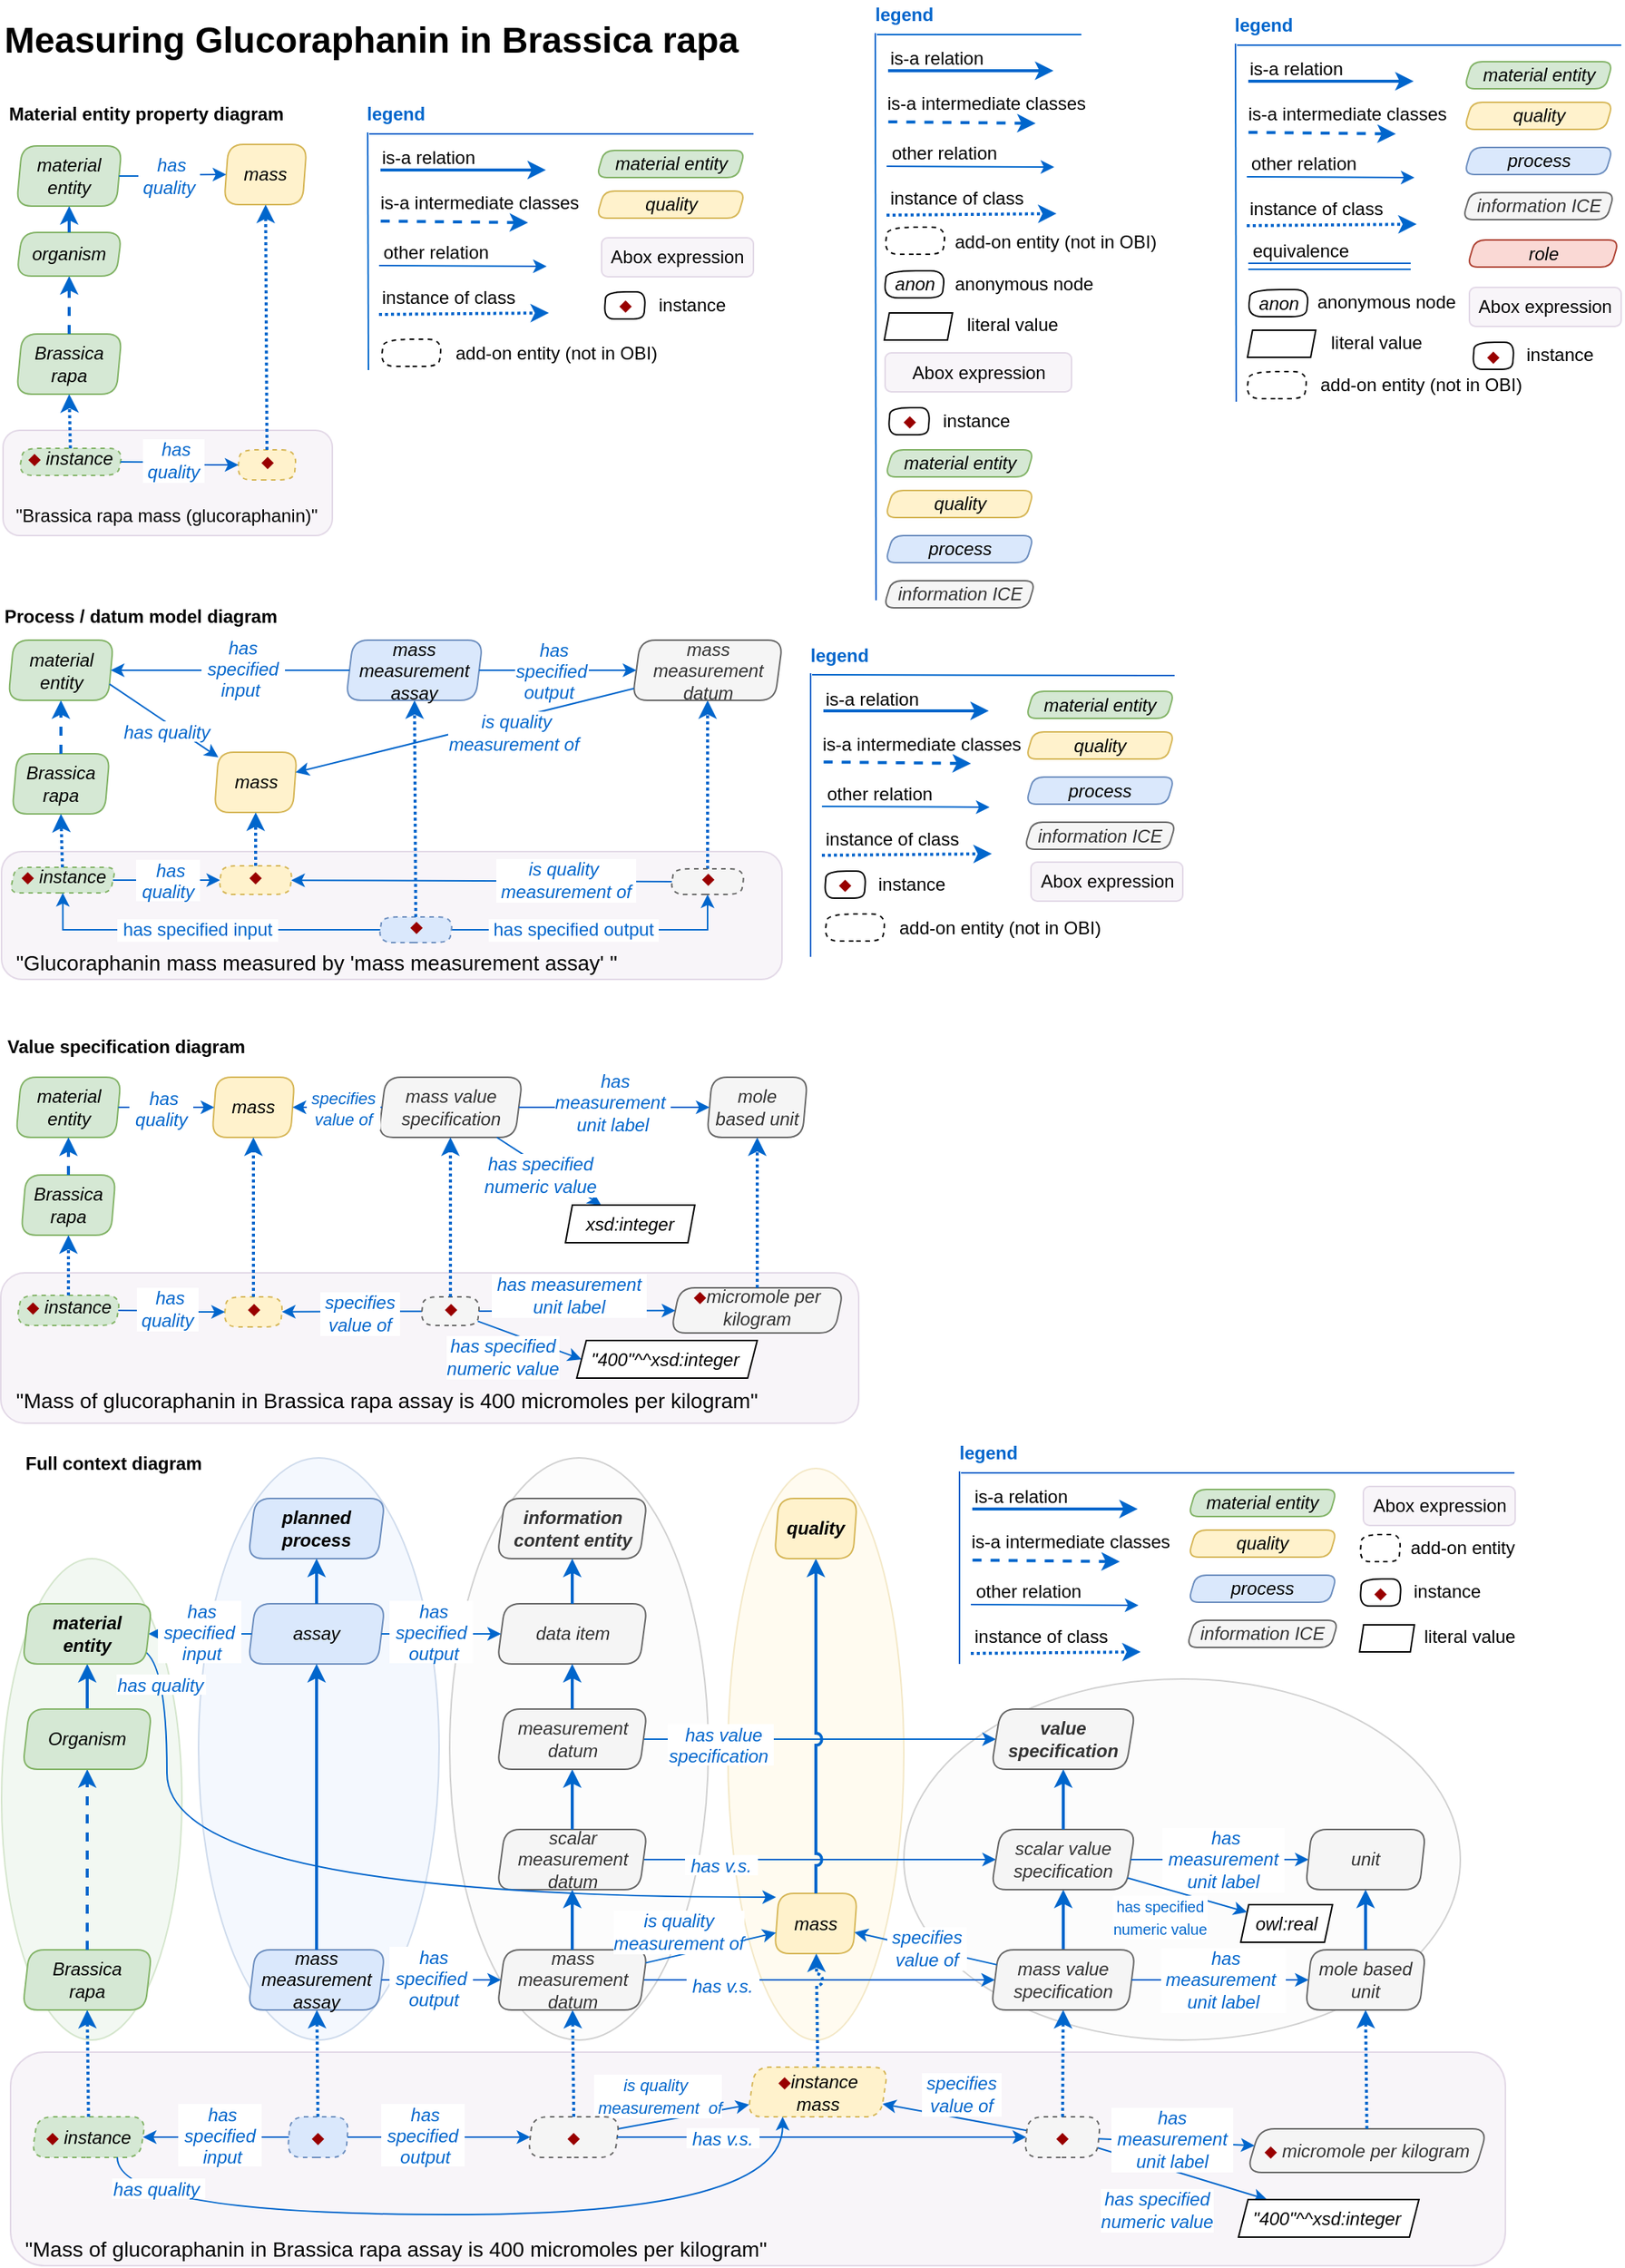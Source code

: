 <mxfile version="15.2.7" type="device"><diagram id="1262fe33-6820-ffe2-4e00-8b442f9415ab" name="glucoraphanin mass"><mxGraphModel dx="1192" dy="593" grid="1" gridSize="10" guides="1" tooltips="1" connect="1" arrows="1" fold="1" page="1" pageScale="1" pageWidth="827" pageHeight="827" background="#ffffff" math="0" shadow="0"><root><mxCell id="0"/><mxCell id="1" parent="0"/><mxCell id="e1cMqwW9q0IbcMFLGF-0-112" value="" style="ellipse;whiteSpace=wrap;html=1;labelBackgroundColor=none;align=center;strokeColor=#d6b656;fillColor=#fff2cc;strokeWidth=1;opacity=30;" parent="1" vertex="1"><mxGeometry x="523" y="990" width="117" height="380" as="geometry"/></mxCell><mxCell id="e1cMqwW9q0IbcMFLGF-0-109" value="" style="ellipse;whiteSpace=wrap;html=1;labelBackgroundColor=none;align=center;strokeColor=#666666;fillColor=#f5f5f5;fontColor=#333333;strokeWidth=1;opacity=30;" parent="1" vertex="1"><mxGeometry x="338" y="983" width="172" height="387" as="geometry"/></mxCell><mxCell id="e1cMqwW9q0IbcMFLGF-0-107" value="" style="ellipse;whiteSpace=wrap;html=1;labelBackgroundColor=none;align=center;strokeColor=#666666;fillColor=#f5f5f5;fontColor=#333333;strokeWidth=1;opacity=30;" parent="1" vertex="1"><mxGeometry x="640" y="1130" width="370" height="240" as="geometry"/></mxCell><mxCell id="e1cMqwW9q0IbcMFLGF-0-108" value="" style="ellipse;whiteSpace=wrap;html=1;labelBackgroundColor=none;align=center;strokeColor=#6c8ebf;fillColor=#dae8fc;strokeWidth=1;opacity=30;" parent="1" vertex="1"><mxGeometry x="171" y="983" width="160" height="387" as="geometry"/></mxCell><mxCell id="e1cMqwW9q0IbcMFLGF-0-106" value="" style="ellipse;whiteSpace=wrap;html=1;labelBackgroundColor=none;align=center;strokeColor=#82b366;fillColor=#d5e8d4;strokeWidth=1;opacity=30;" parent="1" vertex="1"><mxGeometry x="40" y="1050" width="120" height="320" as="geometry"/></mxCell><mxCell id="80" style="rounded=0;html=1;jettySize=auto;orthogonalLoop=1;strokeColor=#0066CC;fontSize=18;strokeWidth=1;" parent="1" source="6" target="23" edge="1"><mxGeometry relative="1" as="geometry"><mxPoint x="430" y="1460" as="sourcePoint"/><mxPoint x="725" y="1460" as="targetPoint"/></mxGeometry></mxCell><mxCell id="81" value=" has v.s. &#10;" style="text;resizable=0;points=[];align=center;verticalAlign=middle;labelBackgroundColor=#ffffff;fontSize=12;fontStyle=2;horizontal=1;fontColor=#0066CC;" parent="80" vertex="1" connectable="0"><mxGeometry x="-0.192" y="-1" relative="1" as="geometry"><mxPoint x="-42" y="9" as="offset"/></mxGeometry></mxCell><mxCell id="87" style="rounded=0;html=1;jettySize=auto;orthogonalLoop=1;strokeColor=#0066CC;fontSize=18;strokeWidth=1;" parent="1" source="86" target="27" edge="1"><mxGeometry relative="1" as="geometry"><mxPoint x="447" y="1280" as="sourcePoint"/><mxPoint x="724" y="1280" as="targetPoint"/></mxGeometry></mxCell><mxCell id="88" value=" has v.s. &#10;" style="text;resizable=0;points=[];align=center;verticalAlign=middle;labelBackgroundColor=#ffffff;fontSize=12;fontStyle=2;horizontal=1;fontColor=#0066CC;" parent="87" vertex="1" connectable="0"><mxGeometry x="-0.192" y="-1" relative="1" as="geometry"><mxPoint x="-43" y="9" as="offset"/></mxGeometry></mxCell><mxCell id="96" style="rounded=0;html=1;jettySize=auto;orthogonalLoop=1;strokeColor=#0066CC;fontSize=18;strokeWidth=1;" parent="1" source="94" target="69" edge="1"><mxGeometry relative="1" as="geometry"><mxPoint x="454" y="1180" as="sourcePoint"/><mxPoint x="729" y="1180" as="targetPoint"/></mxGeometry></mxCell><mxCell id="97" value=" has value &#10;specification &#10;" style="text;resizable=0;points=[];align=center;verticalAlign=middle;labelBackgroundColor=#ffffff;fontSize=12;fontStyle=2;horizontal=1;fontColor=#0066CC;" parent="96" vertex="1" connectable="0"><mxGeometry x="-0.192" y="-1" relative="1" as="geometry"><mxPoint x="-43" y="9" as="offset"/></mxGeometry></mxCell><mxCell id="77" value="&lt;div style=&quot;text-align: left&quot;&gt;&lt;font style=&quot;font-size: 14px&quot;&gt;&amp;nbsp; &lt;font&gt;&quot;Mass of glucoraphanin in Brassica rapa assay is 400 micromoles per kilogram&lt;/font&gt;&lt;font&gt;&quot;&lt;/font&gt;&lt;/font&gt;&lt;/div&gt;" style="rounded=1;whiteSpace=wrap;html=1;shadow=0;comic=0;strokeColor=#9673a6;fillColor=#e1d5e7;fontSize=12;opacity=25;arcSize=16;align=left;verticalAlign=bottom;strokeWidth=1;" parent="1" vertex="1"><mxGeometry x="46" y="1378" width="994" height="142" as="geometry"/></mxCell><mxCell id="50962ce2c1a8c9d5-7" style="edgeStyle=orthogonalEdgeStyle;rounded=0;html=1;entryX=0;entryY=0.5;jettySize=auto;orthogonalLoop=1;strokeColor=#0066CC;fontSize=18;strokeWidth=1;" parent="1" source="3" target="50962ce2c1a8c9d5-5" edge="1"><mxGeometry relative="1" as="geometry"><mxPoint x="271.25" y="1441" as="sourcePoint"/></mxGeometry></mxCell><mxCell id="50962ce2c1a8c9d5-8" value=" has &#10; specified &#10; output&#10;" style="text;resizable=0;points=[];align=center;verticalAlign=middle;labelBackgroundColor=#ffffff;fontSize=12;fontStyle=2;horizontal=1;fontColor=#0066CC;" parent="50962ce2c1a8c9d5-7" vertex="1" connectable="0"><mxGeometry x="-0.192" y="-1" relative="1" as="geometry"><mxPoint x="1" y="4" as="offset"/></mxGeometry></mxCell><mxCell id="7" style="rounded=0;html=1;exitX=0.5;exitY=0;jettySize=auto;orthogonalLoop=1;strokeWidth=2;dashed=1;dashPattern=1 1;strokeColor=#0066CC;" parent="1" source="50962ce2c1a8c9d5-5" target="6" edge="1"><mxGeometry relative="1" as="geometry"/></mxCell><mxCell id="33" style="edgeStyle=none;rounded=0;html=1;jettySize=auto;orthogonalLoop=1;strokeColor=#0066CC;strokeWidth=1;fontSize=12;fontColor=#0066CC;" parent="1" source="50962ce2c1a8c9d5-5" target="30" edge="1"><mxGeometry relative="1" as="geometry"/></mxCell><mxCell id="39" value="&lt;font style=&quot;font-size: 11px&quot;&gt;is quality&amp;nbsp;&lt;br&gt;&amp;nbsp;measurement&amp;nbsp; of&lt;/font&gt;" style="text;html=1;resizable=0;points=[];align=center;verticalAlign=middle;labelBackgroundColor=#ffffff;fontSize=12;fontColor=#0066CC;fontStyle=2" parent="33" vertex="1" connectable="0"><mxGeometry x="-0.216" y="2" relative="1" as="geometry"><mxPoint x="-8" y="-14" as="offset"/></mxGeometry></mxCell><mxCell id="44" style="rounded=0;html=1;jettySize=auto;orthogonalLoop=1;strokeColor=#0066CC;strokeWidth=1;fontSize=12;fontColor=#0066CC;" parent="1" source="20" target="43" edge="1"><mxGeometry relative="1" as="geometry"><mxPoint x="715.5" y="1501" as="sourcePoint"/></mxGeometry></mxCell><mxCell id="45" value="has specified &lt;br&gt;numeric value" style="text;html=1;resizable=0;points=[];align=center;verticalAlign=middle;labelBackgroundColor=#ffffff;fontSize=12;fontColor=#0066CC;fontStyle=2" parent="44" vertex="1" connectable="0"><mxGeometry x="0.327" y="1" relative="1" as="geometry"><mxPoint x="-36" y="19" as="offset"/></mxGeometry></mxCell><mxCell id="50962ce2c1a8c9d5-5" value="&lt;span&gt;&lt;font color=&quot;#990000&quot;&gt;⬥&lt;/font&gt;&lt;/span&gt;" style="shape=parallelogram;perimeter=parallelogramPerimeter;whiteSpace=wrap;html=1;strokeColor=#666666;fontSize=12;align=center;size=0.053;fillColor=#f5f5f5;rounded=1;comic=0;shadow=0;spacing=0;line-height:.8rem;fontColor=#333333;dashed=1;" parent="1" vertex="1"><mxGeometry x="390" y="1421" width="61" height="27" as="geometry"/></mxCell><mxCell id="3" value="&lt;span&gt;&lt;font color=&quot;#990000&quot;&gt;⬥&lt;/font&gt;&lt;/span&gt;" style="shape=parallelogram;perimeter=parallelogramPerimeter;whiteSpace=wrap;html=1;strokeColor=#6c8ebf;fontSize=12;align=center;size=0.053;fillColor=#dae8fc;rounded=1;comic=0;shadow=0;spacing=0;line-height:.8rem;dashed=1;" parent="1" vertex="1"><mxGeometry x="230" y="1421" width="41" height="27" as="geometry"/></mxCell><mxCell id="6" value="&lt;font size=&quot;1&quot;&gt;&lt;i style=&quot;font-size: 12px&quot;&gt;mass measurement&lt;br&gt;datum&lt;br&gt;&lt;/i&gt;&lt;/font&gt;" style="shape=parallelogram;perimeter=parallelogramPerimeter;whiteSpace=wrap;html=1;strokeColor=#666666;fontSize=12;align=center;size=0.053;fillColor=#f5f5f5;rounded=1;comic=0;shadow=0;spacing=0;line-height:.8rem;fontColor=#333333;" parent="1" vertex="1"><mxGeometry x="369.5" y="1310" width="100" height="40" as="geometry"/></mxCell><mxCell id="9" value="&lt;span&gt;&lt;font color=&quot;#990000&quot;&gt;⬥&amp;nbsp;&lt;/font&gt;&lt;/span&gt;&lt;i&gt;&lt;font&gt;instance&lt;/font&gt;&lt;/i&gt;" style="shape=parallelogram;perimeter=parallelogramPerimeter;whiteSpace=wrap;html=1;strokeColor=#82b366;fontSize=12;align=center;size=0.053;fillColor=#d5e8d4;rounded=1;comic=0;shadow=0;spacing=0;line-height:.8rem;dashed=1;" parent="1" vertex="1"><mxGeometry x="60" y="1421" width="76" height="27" as="geometry"/></mxCell><mxCell id="12" style="edgeStyle=orthogonalEdgeStyle;rounded=0;html=1;jettySize=auto;orthogonalLoop=1;strokeColor=#0066CC;fontSize=18;strokeWidth=1;exitX=0;exitY=0.5;" parent="1" source="3" target="9" edge="1"><mxGeometry relative="1" as="geometry"><mxPoint x="277.88" y="1451" as="sourcePoint"/><mxPoint x="388" y="1451" as="targetPoint"/></mxGeometry></mxCell><mxCell id="13" value=" has&#10; specified &#10; input&#10;" style="text;resizable=0;points=[];align=center;verticalAlign=middle;labelBackgroundColor=#ffffff;fontSize=12;fontStyle=2;horizontal=1;fontColor=#0066CC;" parent="12" vertex="1" connectable="0"><mxGeometry x="-0.192" y="-1" relative="1" as="geometry"><mxPoint x="-7" y="6" as="offset"/></mxGeometry></mxCell><mxCell id="14" value="&lt;i&gt;mass measurement assay&lt;/i&gt;&lt;br&gt;" style="shape=parallelogram;perimeter=parallelogramPerimeter;whiteSpace=wrap;html=1;strokeColor=#6c8ebf;fontSize=12;align=center;size=0.053;fillColor=#dae8fc;rounded=1;comic=0;shadow=0;spacing=0;line-height:.8rem" parent="1" vertex="1"><mxGeometry x="204" y="1310" width="91" height="40" as="geometry"/></mxCell><mxCell id="15" style="rounded=0;html=1;jettySize=auto;orthogonalLoop=1;strokeWidth=2;dashed=1;dashPattern=1 1;strokeColor=#0066CC;" parent="1" source="3" target="14" edge="1"><mxGeometry relative="1" as="geometry"><mxPoint x="472.5" y="1420" as="sourcePoint"/><mxPoint x="487.5" y="1360" as="targetPoint"/></mxGeometry></mxCell><mxCell id="17" value="&lt;i&gt;Brassica&lt;br&gt;rapa&lt;/i&gt;" style="shape=parallelogram;perimeter=parallelogramPerimeter;whiteSpace=wrap;html=1;strokeColor=#82b366;fontSize=12;align=center;size=0.053;fillColor=#d5e8d4;rounded=1;comic=0;shadow=0;spacing=0;line-height:.8rem" parent="1" vertex="1"><mxGeometry x="54" y="1310" width="86" height="40" as="geometry"/></mxCell><mxCell id="18" style="rounded=0;html=1;jettySize=auto;orthogonalLoop=1;strokeWidth=2;dashed=1;dashPattern=1 1;strokeColor=#0066CC;entryX=0.5;entryY=1;" parent="1" source="9" target="17" edge="1"><mxGeometry relative="1" as="geometry"><mxPoint x="302" y="1420" as="sourcePoint"/><mxPoint x="320" y="1360" as="targetPoint"/></mxGeometry></mxCell><mxCell id="34" style="edgeStyle=none;rounded=0;html=1;jettySize=auto;orthogonalLoop=1;strokeColor=#0066CC;strokeWidth=1;fontSize=12;fontColor=#0066CC;" parent="1" source="20" target="30" edge="1"><mxGeometry relative="1" as="geometry"/></mxCell><mxCell id="35" value="&amp;nbsp;specifies&amp;nbsp;&lt;br&gt;value of" style="text;html=1;resizable=0;points=[];align=center;verticalAlign=middle;labelBackgroundColor=#ffffff;fontSize=12;fontColor=#0066CC;fontStyle=2" parent="34" vertex="1" connectable="0"><mxGeometry x="-0.109" y="1" relative="1" as="geometry"><mxPoint x="-1" y="-17" as="offset"/></mxGeometry></mxCell><mxCell id="20" value="&lt;span&gt;&lt;font color=&quot;#990000&quot;&gt;⬥&lt;/font&gt;&lt;/span&gt;" style="shape=parallelogram;perimeter=parallelogramPerimeter;whiteSpace=wrap;html=1;strokeColor=#666666;fontSize=12;align=center;size=0.053;fillColor=#f5f5f5;rounded=1;comic=0;shadow=0;spacing=0;line-height:.8rem;fontColor=#333333;dashed=1;" parent="1" vertex="1"><mxGeometry x="720" y="1421" width="51" height="27" as="geometry"/></mxCell><mxCell id="21" style="rounded=0;html=1;jettySize=auto;orthogonalLoop=1;strokeColor=#0066CC;fontSize=18;strokeWidth=1;" parent="1" source="50962ce2c1a8c9d5-5" target="20" edge="1"><mxGeometry relative="1" as="geometry"><mxPoint x="327.88" y="1431" as="sourcePoint"/><mxPoint x="455.5" y="1551" as="targetPoint"/></mxGeometry></mxCell><mxCell id="22" value=" has v.s. &#10;" style="text;resizable=0;points=[];align=center;verticalAlign=middle;labelBackgroundColor=#ffffff;fontSize=12;fontStyle=2;horizontal=1;fontColor=#0066CC;" parent="21" vertex="1" connectable="0"><mxGeometry x="-0.192" y="-1" relative="1" as="geometry"><mxPoint x="-40" y="6" as="offset"/></mxGeometry></mxCell><mxCell id="28" value="" style="edgeStyle=none;rounded=0;html=1;exitX=0.5;exitY=0;jettySize=auto;orthogonalLoop=1;strokeColor=#0066CC;strokeWidth=2;fontSize=12;fontColor=#0066CC;" parent="1" source="23" target="27" edge="1"><mxGeometry relative="1" as="geometry"><mxPoint x="736.714" y="1260" as="targetPoint"/></mxGeometry></mxCell><mxCell id="23" value="&lt;font size=&quot;1&quot;&gt;&lt;i style=&quot;font-size: 12px&quot;&gt;mass value &lt;br&gt;specification&lt;br&gt;&lt;/i&gt;&lt;/font&gt;" style="shape=parallelogram;perimeter=parallelogramPerimeter;whiteSpace=wrap;html=1;strokeColor=#666666;fontSize=12;align=center;size=0.053;fillColor=#f5f5f5;rounded=1;comic=0;shadow=0;spacing=0;line-height:.8rem;fontColor=#333333;" parent="1" vertex="1"><mxGeometry x="698" y="1310" width="96" height="40" as="geometry"/></mxCell><mxCell id="24" style="rounded=0;html=1;jettySize=auto;orthogonalLoop=1;strokeWidth=2;dashed=1;dashPattern=1 1;strokeColor=#0066CC;" parent="1" source="20" target="23" edge="1"><mxGeometry relative="1" as="geometry"><mxPoint x="476" y="1420" as="sourcePoint"/><mxPoint x="491" y="1360" as="targetPoint"/></mxGeometry></mxCell><mxCell id="27" value="&lt;font size=&quot;1&quot;&gt;&lt;i style=&quot;font-size: 12px&quot;&gt;scalar value &lt;br&gt;specification&lt;br&gt;&lt;/i&gt;&lt;/font&gt;" style="shape=parallelogram;perimeter=parallelogramPerimeter;whiteSpace=wrap;html=1;strokeColor=#666666;fontSize=12;align=center;size=0.067;fillColor=#f5f5f5;rounded=1;comic=0;shadow=0;spacing=0;line-height:.8rem;fontColor=#333333;" parent="1" vertex="1"><mxGeometry x="698" y="1230" width="96" height="40" as="geometry"/></mxCell><mxCell id="30" value="&lt;span&gt;&lt;font color=&quot;#990000&quot;&gt;⬥&lt;/font&gt;&lt;/span&gt;&lt;i&gt;&lt;font&gt;instance&lt;br&gt;mass&lt;/font&gt;&lt;/i&gt;" style="shape=parallelogram;perimeter=parallelogramPerimeter;whiteSpace=wrap;html=1;strokeColor=#d6b656;fontSize=12;align=center;size=0.053;fillColor=#fff2cc;rounded=1;comic=0;shadow=0;spacing=0;line-height:.8rem;dashed=1;" parent="1" vertex="1"><mxGeometry x="536" y="1388" width="93.5" height="33" as="geometry"/></mxCell><mxCell id="31" value="&lt;i&gt;mass&lt;/i&gt;&lt;br&gt;" style="shape=parallelogram;perimeter=parallelogramPerimeter;whiteSpace=wrap;html=1;strokeColor=#d6b656;fontSize=12;align=center;size=0.053;fillColor=#fff2cc;rounded=1;comic=0;shadow=0;spacing=0;line-height:.8rem;" parent="1" vertex="1"><mxGeometry x="554" y="1272.5" width="55" height="40" as="geometry"/></mxCell><mxCell id="32" value="&lt;i&gt;&amp;nbsp;specifies&amp;nbsp;&lt;br&gt;value of&lt;/i&gt;&lt;br&gt;" style="edgeStyle=none;rounded=0;html=1;jettySize=auto;orthogonalLoop=1;strokeColor=#0066CC;strokeWidth=1;fontSize=12;fontColor=#0066CC;" parent="1" source="23" target="31" edge="1"><mxGeometry relative="1" as="geometry"><mxPoint x="749" y="1320" as="sourcePoint"/><mxPoint x="759.714" y="1270" as="targetPoint"/></mxGeometry></mxCell><mxCell id="36" style="rounded=0;html=1;jettySize=auto;orthogonalLoop=1;strokeWidth=2;dashed=1;dashPattern=1 1;strokeColor=#0066CC;exitX=0.5;exitY=0;jumpStyle=arc;" parent="1" source="30" target="31" edge="1"><mxGeometry relative="1" as="geometry"><mxPoint x="727.8" y="1420" as="sourcePoint"/><mxPoint x="743.7" y="1360" as="targetPoint"/></mxGeometry></mxCell><mxCell id="43" value="&lt;i&gt;&quot;400&quot;^^xsd:integer&amp;nbsp;&lt;/i&gt;" style="shape=parallelogram;perimeter=parallelogramPerimeter;whiteSpace=wrap;html=1;strokeColor=#000000;fontSize=12;align=center;size=0.053;fillColor=#ffffff;rounded=1;comic=0;shadow=0;spacing=0;line-height:.8rem;arcSize=0;" parent="1" vertex="1"><mxGeometry x="862.5" y="1476" width="120" height="25" as="geometry"/></mxCell><mxCell id="46" value="&lt;font color=&quot;#990000&quot;&gt;⬥&lt;/font&gt;&amp;nbsp;&lt;i&gt;micromole per kilogram&lt;/i&gt;" style="shape=parallelogram;perimeter=parallelogramPerimeter;whiteSpace=wrap;html=1;strokeColor=#666666;fontSize=12;align=center;size=0.053;fillColor=#f5f5f5;rounded=1;comic=0;shadow=0;spacing=0;line-height:.8rem;fontColor=#333333;" parent="1" vertex="1"><mxGeometry x="868" y="1429" width="160" height="29" as="geometry"/></mxCell><mxCell id="47" style="rounded=0;html=1;jettySize=auto;orthogonalLoop=1;strokeColor=#0066CC;strokeWidth=1;fontSize=12;fontColor=#0066CC;" parent="1" source="20" target="46" edge="1"><mxGeometry relative="1" as="geometry"><mxPoint x="431.5" y="1471" as="sourcePoint"/><mxPoint x="431.5" y="1581" as="targetPoint"/></mxGeometry></mxCell><mxCell id="48" value="&amp;nbsp;has&amp;nbsp;&lt;br&gt;&amp;nbsp;measurement&amp;nbsp;&lt;br&gt;unit label" style="text;html=1;resizable=0;points=[];align=center;verticalAlign=middle;labelBackgroundColor=#ffffff;fontSize=12;fontColor=#0066CC;fontStyle=2" parent="47" vertex="1" connectable="0"><mxGeometry x="0.327" y="1" relative="1" as="geometry"><mxPoint x="-20.5" y="-2" as="offset"/></mxGeometry></mxCell><mxCell id="49" value="&lt;i&gt;assay&lt;/i&gt;&lt;br&gt;" style="shape=parallelogram;perimeter=parallelogramPerimeter;whiteSpace=wrap;html=1;strokeColor=#6c8ebf;fontSize=12;align=center;size=0.053;fillColor=#dae8fc;rounded=1;comic=0;shadow=0;spacing=0;line-height:.8rem" parent="1" vertex="1"><mxGeometry x="204" y="1080" width="91" height="40" as="geometry"/></mxCell><mxCell id="50" value="" style="edgeStyle=none;rounded=0;html=1;jettySize=auto;orthogonalLoop=1;strokeColor=#0066CC;strokeWidth=2;fontSize=12;fontColor=#0066CC;" parent="1" source="14" target="49" edge="1"><mxGeometry relative="1" as="geometry"><mxPoint x="756" y="1320" as="sourcePoint"/><mxPoint x="756" y="1270" as="targetPoint"/></mxGeometry></mxCell><mxCell id="51" value="&lt;font size=&quot;1&quot;&gt;&lt;i style=&quot;font-size: 12px&quot;&gt;data item&lt;br&gt;&lt;/i&gt;&lt;/font&gt;" style="shape=parallelogram;perimeter=parallelogramPerimeter;whiteSpace=wrap;html=1;strokeColor=#666666;fontSize=12;align=center;size=0.053;fillColor=#f5f5f5;rounded=1;comic=0;shadow=0;spacing=0;line-height:.8rem;fontColor=#333333;" parent="1" vertex="1"><mxGeometry x="369.5" y="1080" width="100" height="40" as="geometry"/></mxCell><mxCell id="52" value="" style="edgeStyle=none;rounded=0;html=1;jettySize=auto;orthogonalLoop=1;strokeColor=#0066CC;strokeWidth=2;fontSize=12;fontColor=#0066CC;" parent="1" source="6" target="86" edge="1"><mxGeometry relative="1" as="geometry"><mxPoint x="259.5" y="1320" as="sourcePoint"/><mxPoint x="420" y="1270" as="targetPoint"/></mxGeometry></mxCell><mxCell id="55" style="edgeStyle=orthogonalEdgeStyle;rounded=0;html=1;jettySize=auto;orthogonalLoop=1;strokeColor=#0066CC;fontSize=18;strokeWidth=1;" parent="1" source="14" target="6" edge="1"><mxGeometry relative="1" as="geometry"><mxPoint x="302.573" y="1440" as="sourcePoint"/><mxPoint x="377" y="1440" as="targetPoint"/></mxGeometry></mxCell><mxCell id="56" value=" has &#10; specified &#10; output&#10;" style="text;resizable=0;points=[];align=center;verticalAlign=middle;labelBackgroundColor=#ffffff;fontSize=12;fontStyle=2;horizontal=1;fontColor=#0066CC;" parent="55" vertex="1" connectable="0"><mxGeometry x="-0.192" y="-1" relative="1" as="geometry"><mxPoint x="1" y="4" as="offset"/></mxGeometry></mxCell><mxCell id="57" style="rounded=0;html=1;jettySize=auto;orthogonalLoop=1;strokeColor=#0066CC;fontSize=18;strokeWidth=1;" parent="1" source="49" target="51" edge="1"><mxGeometry relative="1" as="geometry"><mxPoint x="302.573" y="1210" as="sourcePoint"/><mxPoint x="382.167" y="1210" as="targetPoint"/></mxGeometry></mxCell><mxCell id="58" value=" has &#10; specified &#10; output&#10;" style="text;resizable=0;points=[];align=center;verticalAlign=middle;labelBackgroundColor=#ffffff;fontSize=12;fontStyle=2;horizontal=1;fontColor=#0066CC;" parent="57" vertex="1" connectable="0"><mxGeometry x="-0.192" y="-1" relative="1" as="geometry"><mxPoint x="1" y="4" as="offset"/></mxGeometry></mxCell><mxCell id="59" value="" style="edgeStyle=none;html=1;jettySize=auto;orthogonalLoop=1;strokeColor=#0066CC;strokeWidth=2;fontSize=12;fontColor=#0066CC;dashed=1;rounded=0;jumpStyle=none;" parent="1" source="17" target="99" edge="1"><mxGeometry relative="1" as="geometry"><mxPoint x="134" y="1300" as="sourcePoint"/><mxPoint x="134" y="1260" as="targetPoint"/></mxGeometry></mxCell><mxCell id="61" style="rounded=0;html=1;jettySize=auto;orthogonalLoop=1;strokeColor=#0066CC;fontSize=18;strokeWidth=1;" parent="1" source="49" target="60" edge="1"><mxGeometry relative="1" as="geometry"><mxPoint x="216" y="1310" as="sourcePoint"/><mxPoint x="142.973" y="1310" as="targetPoint"/></mxGeometry></mxCell><mxCell id="62" value=" has&#10; specified &#10; input&#10;" style="text;resizable=0;points=[];align=center;verticalAlign=middle;labelBackgroundColor=#ffffff;fontSize=12;fontStyle=2;horizontal=1;fontColor=#0066CC;" parent="61" vertex="1" connectable="0"><mxGeometry x="-0.192" y="-1" relative="1" as="geometry"><mxPoint x="-7" y="6" as="offset"/></mxGeometry></mxCell><mxCell id="64" value="" style="edgeStyle=none;rounded=0;html=1;jettySize=auto;orthogonalLoop=1;strokeColor=#0066CC;strokeWidth=2;fontSize=12;fontColor=#0066CC;jumpStyle=arc;" parent="1" source="31" target="63" edge="1"><mxGeometry x="-0.528" relative="1" as="geometry"><mxPoint x="429.5" y="1320" as="sourcePoint"/><mxPoint x="429.5" y="1260" as="targetPoint"/><mxPoint as="offset"/></mxGeometry></mxCell><mxCell id="65" value="&lt;i&gt;planned&lt;br&gt;process&lt;/i&gt;&lt;br&gt;" style="shape=parallelogram;perimeter=parallelogramPerimeter;whiteSpace=wrap;html=1;strokeColor=#6c8ebf;fontSize=12;align=center;size=0.053;fillColor=#dae8fc;rounded=1;comic=0;shadow=0;spacing=0;line-height:.8rem;fontStyle=1" parent="1" vertex="1"><mxGeometry x="204" y="1010" width="91" height="40" as="geometry"/></mxCell><mxCell id="66" value="" style="edgeStyle=none;rounded=0;html=1;jettySize=auto;orthogonalLoop=1;strokeColor=#0066CC;strokeWidth=2;fontSize=12;fontColor=#0066CC;" parent="1" source="49" target="65" edge="1"><mxGeometry relative="1" as="geometry"><mxPoint x="259.5" y="1190" as="sourcePoint"/><mxPoint x="259.5" y="1130" as="targetPoint"/></mxGeometry></mxCell><mxCell id="67" value="&lt;font size=&quot;1&quot;&gt;&lt;i style=&quot;font-size: 12px&quot;&gt;information content entity&lt;br&gt;&lt;/i&gt;&lt;/font&gt;" style="shape=parallelogram;perimeter=parallelogramPerimeter;whiteSpace=wrap;html=1;strokeColor=#666666;fontSize=12;align=center;size=0.053;fillColor=#f5f5f5;rounded=1;comic=0;shadow=0;spacing=0;line-height:.8rem;fontColor=#333333;fontStyle=1" parent="1" vertex="1"><mxGeometry x="369.5" y="1010" width="100" height="40" as="geometry"/></mxCell><mxCell id="68" value="" style="edgeStyle=none;rounded=0;html=1;jettySize=auto;orthogonalLoop=1;strokeColor=#0066CC;strokeWidth=2;fontSize=12;fontColor=#0066CC;" parent="1" source="51" target="67" edge="1"><mxGeometry relative="1" as="geometry"><mxPoint x="429.5" y="1200" as="sourcePoint"/><mxPoint x="429.5" y="1140" as="targetPoint"/></mxGeometry></mxCell><mxCell id="69" value="&lt;font size=&quot;1&quot;&gt;&lt;i style=&quot;font-size: 12px&quot;&gt;value &lt;br&gt;specification&lt;br&gt;&lt;/i&gt;&lt;/font&gt;" style="shape=parallelogram;perimeter=parallelogramPerimeter;whiteSpace=wrap;html=1;strokeColor=#666666;fontSize=12;align=center;size=0.067;fillColor=#f5f5f5;rounded=1;comic=0;shadow=0;spacing=0;line-height:.8rem;fontColor=#333333;fontStyle=1" parent="1" vertex="1"><mxGeometry x="698" y="1150" width="96" height="40" as="geometry"/></mxCell><mxCell id="70" value="" style="edgeStyle=none;rounded=0;html=1;jettySize=auto;orthogonalLoop=1;strokeColor=#0066CC;strokeWidth=2;fontSize=12;fontColor=#0066CC;" parent="1" source="27" target="69" edge="1"><mxGeometry relative="1" as="geometry"><mxPoint x="756" y="1330" as="sourcePoint"/><mxPoint x="756" y="1270" as="targetPoint"/></mxGeometry></mxCell><mxCell id="71" value="&lt;i&gt;mole based unit&lt;/i&gt;" style="shape=parallelogram;perimeter=parallelogramPerimeter;whiteSpace=wrap;html=1;strokeColor=#666666;fontSize=12;align=center;size=0.053;fillColor=#f5f5f5;rounded=1;comic=0;shadow=0;spacing=0;line-height:.8rem;fontColor=#333333;" parent="1" vertex="1"><mxGeometry x="907" y="1310" width="80" height="40" as="geometry"/></mxCell><mxCell id="72" style="rounded=0;html=1;jettySize=auto;orthogonalLoop=1;strokeColor=#0066CC;strokeWidth=1;fontSize=12;fontColor=#0066CC;" parent="1" source="23" target="71" edge="1"><mxGeometry relative="1" as="geometry"><mxPoint x="794.193" y="1330" as="sourcePoint"/><mxPoint x="419.5" y="1470" as="targetPoint"/></mxGeometry></mxCell><mxCell id="73" value="&lt;i&gt;&amp;nbsp;has&lt;br&gt;&amp;nbsp;measurement&amp;nbsp;&amp;nbsp;&lt;br&gt;unit label&lt;/i&gt;" style="text;html=1;resizable=0;points=[];align=center;verticalAlign=middle;labelBackgroundColor=#ffffff;fontSize=12;fontColor=#0066CC;" parent="72" vertex="1" connectable="0"><mxGeometry x="0.327" y="1" relative="1" as="geometry"><mxPoint x="-17.5" y="1" as="offset"/></mxGeometry></mxCell><mxCell id="74" style="rounded=0;html=1;jettySize=auto;orthogonalLoop=1;strokeWidth=2;dashed=1;dashPattern=1 1;strokeColor=#0066CC;entryX=0.5;entryY=1;" parent="1" source="46" target="71" edge="1"><mxGeometry relative="1" as="geometry"><mxPoint x="756" y="1420" as="sourcePoint"/><mxPoint x="946" y="1390" as="targetPoint"/></mxGeometry></mxCell><mxCell id="82" style="rounded=0;html=1;jettySize=auto;orthogonalLoop=1;strokeColor=#0066CC;strokeWidth=1;fontSize=12;fontColor=#0066CC;" parent="1" source="27" target="84" edge="1"><mxGeometry relative="1" as="geometry"><mxPoint x="801.44" y="1350" as="sourcePoint"/><mxPoint x="884" y="1250" as="targetPoint"/></mxGeometry></mxCell><mxCell id="83" value="&lt;i&gt;&amp;nbsp;has&lt;br&gt;&amp;nbsp;measurement&amp;nbsp;&lt;br&gt;unit label&lt;/i&gt;" style="text;html=1;resizable=0;points=[];align=center;verticalAlign=middle;labelBackgroundColor=#ffffff;fontSize=12;fontColor=#0066CC;" parent="82" vertex="1" connectable="0"><mxGeometry x="0.327" y="1" relative="1" as="geometry"><mxPoint x="-17.5" y="1" as="offset"/></mxGeometry></mxCell><mxCell id="84" value="&lt;i&gt;unit&lt;/i&gt;&lt;br&gt;" style="shape=parallelogram;perimeter=parallelogramPerimeter;whiteSpace=wrap;html=1;strokeColor=#666666;fontSize=12;align=center;size=0.053;fillColor=#f5f5f5;rounded=1;comic=0;shadow=0;spacing=0;line-height:.8rem;fontColor=#333333;" parent="1" vertex="1"><mxGeometry x="907" y="1230" width="80" height="40" as="geometry"/></mxCell><mxCell id="85" value="" style="edgeStyle=none;rounded=0;html=1;jettySize=auto;orthogonalLoop=1;strokeColor=#0066CC;strokeWidth=2;fontSize=12;fontColor=#0066CC;" parent="1" source="71" target="84" edge="1"><mxGeometry relative="1" as="geometry"><mxPoint x="756" y="1320" as="sourcePoint"/><mxPoint x="756" y="1270" as="targetPoint"/></mxGeometry></mxCell><mxCell id="86" value="&lt;font size=&quot;1&quot;&gt;&lt;i style=&quot;font-size: 12px&quot;&gt;scalar measurement&lt;br&gt;datum&lt;br&gt;&lt;/i&gt;&lt;/font&gt;" style="shape=parallelogram;perimeter=parallelogramPerimeter;whiteSpace=wrap;html=1;strokeColor=#666666;fontSize=12;align=center;size=0.053;fillColor=#f5f5f5;rounded=1;comic=0;shadow=0;spacing=0;line-height:.8rem;fontColor=#333333;" parent="1" vertex="1"><mxGeometry x="369.5" y="1230" width="100" height="40" as="geometry"/></mxCell><mxCell id="89" value="" style="edgeStyle=none;rounded=0;html=1;jettySize=auto;orthogonalLoop=1;strokeColor=#0066CC;strokeWidth=2;fontSize=12;fontColor=#0066CC;" parent="1" source="86" target="94" edge="1"><mxGeometry relative="1" as="geometry"><mxPoint x="429.5" y="1320" as="sourcePoint"/><mxPoint x="429.5" y="1270" as="targetPoint"/></mxGeometry></mxCell><mxCell id="92" value="&lt;i&gt;owl:real&lt;/i&gt;&lt;br&gt;" style="shape=parallelogram;perimeter=parallelogramPerimeter;whiteSpace=wrap;html=1;strokeColor=#000000;fontSize=12;align=center;size=0.087;fillColor=#ffffff;rounded=0;comic=0;shadow=0;spacing=0;line-height:.8rem;" parent="1" vertex="1"><mxGeometry x="864" y="1280" width="61" height="25" as="geometry"/></mxCell><mxCell id="94" value="&lt;font size=&quot;1&quot;&gt;&lt;i style=&quot;font-size: 12px&quot;&gt;measurement&lt;br&gt;datum&lt;br&gt;&lt;/i&gt;&lt;/font&gt;" style="shape=parallelogram;perimeter=parallelogramPerimeter;whiteSpace=wrap;html=1;strokeColor=#666666;fontSize=12;align=center;size=0.053;fillColor=#f5f5f5;rounded=1;comic=0;shadow=0;spacing=0;line-height:.8rem;fontColor=#333333;" parent="1" vertex="1"><mxGeometry x="369.5" y="1150" width="100" height="40" as="geometry"/></mxCell><mxCell id="95" value="" style="edgeStyle=none;rounded=0;html=1;jettySize=auto;orthogonalLoop=1;strokeColor=#0066CC;strokeWidth=2;fontSize=12;fontColor=#0066CC;" parent="1" source="94" target="51" edge="1"><mxGeometry relative="1" as="geometry"><mxPoint x="429.5" y="1320" as="sourcePoint"/><mxPoint x="429.5" y="1270" as="targetPoint"/></mxGeometry></mxCell><mxCell id="63" value="&lt;i&gt;quality&lt;/i&gt;&lt;br&gt;" style="shape=parallelogram;perimeter=parallelogramPerimeter;whiteSpace=wrap;html=1;strokeColor=#d6b656;fontSize=12;align=center;size=0.053;fillColor=#fff2cc;rounded=1;comic=0;shadow=0;spacing=0;line-height:.8rem;fontStyle=1" parent="1" vertex="1"><mxGeometry x="554" y="1010" width="55" height="40" as="geometry"/></mxCell><mxCell id="100" value="" style="edgeStyle=none;rounded=0;html=1;jettySize=auto;orthogonalLoop=1;strokeColor=#0066CC;strokeWidth=2;fontSize=12;fontColor=#0066CC;" parent="1" source="99" target="60" edge="1"><mxGeometry relative="1" as="geometry"><mxPoint x="115.533" y="1320" as="sourcePoint"/><mxPoint x="162.467" y="1210" as="targetPoint"/></mxGeometry></mxCell><mxCell id="102" style="html=1;jettySize=auto;orthogonalLoop=1;strokeColor=#0066CC;fontSize=18;strokeWidth=1;edgeStyle=orthogonalEdgeStyle;curved=1;entryX=0.018;entryY=0.063;entryDx=0;entryDy=0;entryPerimeter=0;" parent="1" target="31" edge="1"><mxGeometry relative="1" as="geometry"><mxPoint x="130" y="1110" as="sourcePoint"/><mxPoint x="556" y="1290" as="targetPoint"/><Array as="points"><mxPoint x="150" y="1110"/><mxPoint x="150" y="1275"/></Array></mxGeometry></mxCell><mxCell id="103" value="has quality&#10;" style="text;resizable=0;points=[];align=center;verticalAlign=middle;labelBackgroundColor=#ffffff;fontSize=12;fontStyle=2;horizontal=1;fontColor=#0066CC;" parent="102" vertex="1" connectable="0"><mxGeometry x="-0.192" y="-1" relative="1" as="geometry"><mxPoint x="-58" y="-136" as="offset"/></mxGeometry></mxCell><mxCell id="104" style="html=1;jettySize=auto;orthogonalLoop=1;strokeColor=#0066CC;fontSize=18;strokeWidth=1;exitX=0.75;exitY=1;entryX=0.25;entryY=1;edgeStyle=orthogonalEdgeStyle;curved=1;" parent="1" source="9" target="30" edge="1"><mxGeometry relative="1" as="geometry"><mxPoint x="130.5" y="1336" as="sourcePoint"/><mxPoint x="579.5" y="1299" as="targetPoint"/><Array as="points"><mxPoint x="117" y="1486"/><mxPoint x="559" y="1486"/></Array></mxGeometry></mxCell><mxCell id="105" value="has quality " style="text;resizable=0;points=[];align=center;verticalAlign=middle;labelBackgroundColor=#ffffff;fontSize=12;fontStyle=2;horizontal=1;fontColor=#0066CC;" parent="104" vertex="1" connectable="0"><mxGeometry x="-0.192" y="-1" relative="1" as="geometry"><mxPoint x="-155" y="-19" as="offset"/></mxGeometry></mxCell><mxCell id="106" value="&lt;font style=&quot;font-size: 24px&quot;&gt;Measuring Glucoraphanin in Brassica rapa&lt;/font&gt;" style="text;html=1;fontStyle=1;fontSize=18;" parent="1" vertex="1"><mxGeometry x="40" y="20" width="480" height="30" as="geometry"/></mxCell><mxCell id="7Uyam2QVA69Zfm9APyBK-171" value="&lt;div style=&quot;text-align: left&quot;&gt;&lt;span style=&quot;font-size: 14px&quot;&gt;&amp;nbsp;&amp;nbsp;&lt;/span&gt;&lt;font style=&quot;font-size: 14px&quot;&gt;&quot;Mass of glucoraphanin in Brassica rapa assay is 400 micromoles per kilogram&lt;/font&gt;&lt;font style=&quot;font-size: 14px&quot;&gt;&quot;&lt;/font&gt;&lt;br&gt;&lt;/div&gt;" style="rounded=1;whiteSpace=wrap;html=1;shadow=0;comic=0;strokeColor=#9673a6;fillColor=#e1d5e7;fontSize=12;opacity=25;arcSize=16;align=left;verticalAlign=bottom;strokeWidth=1;spacingBottom=4;" parent="1" vertex="1"><mxGeometry x="39.5" y="860" width="570.5" height="100" as="geometry"/></mxCell><mxCell id="7Uyam2QVA69Zfm9APyBK-177" style="rounded=0;html=1;jettySize=auto;orthogonalLoop=1;strokeColor=#0066CC;strokeWidth=1;fontSize=12;fontColor=#0066CC;entryX=0;entryY=0.5;" parent="1" source="7Uyam2QVA69Zfm9APyBK-191" target="7Uyam2QVA69Zfm9APyBK-201" edge="1"><mxGeometry relative="1" as="geometry"><mxPoint x="392.5" y="950" as="sourcePoint"/></mxGeometry></mxCell><mxCell id="7Uyam2QVA69Zfm9APyBK-178" value="has specified &lt;br&gt;numeric value" style="text;html=1;resizable=0;points=[];align=center;verticalAlign=middle;labelBackgroundColor=#ffffff;fontSize=12;fontColor=#0066CC;fontStyle=2" parent="7Uyam2QVA69Zfm9APyBK-177" vertex="1" connectable="0"><mxGeometry x="0.327" y="1" relative="1" as="geometry"><mxPoint x="-30" y="7.5" as="offset"/></mxGeometry></mxCell><mxCell id="7Uyam2QVA69Zfm9APyBK-182" value="&lt;span&gt;&lt;font color=&quot;#990000&quot;&gt;⬥&lt;/font&gt;&lt;/span&gt;&lt;i&gt;&amp;nbsp;instance&lt;/i&gt;&lt;span&gt;&lt;br&gt;&lt;/span&gt;" style="shape=parallelogram;perimeter=parallelogramPerimeter;whiteSpace=wrap;html=1;strokeColor=#82b366;fontSize=12;align=center;size=0.053;fillColor=#d5e8d4;rounded=1;comic=0;shadow=0;spacing=0;line-height:.8rem;dashed=1;verticalAlign=middle;spacingTop=-4;" parent="1" vertex="1"><mxGeometry x="49.5" y="875" width="70" height="20" as="geometry"/></mxCell><mxCell id="7Uyam2QVA69Zfm9APyBK-187" value="&lt;i&gt;Brassica rapa&lt;/i&gt;" style="shape=parallelogram;perimeter=parallelogramPerimeter;whiteSpace=wrap;html=1;strokeColor=#82b366;fontSize=12;align=center;size=0.053;fillColor=#d5e8d4;rounded=1;comic=0;shadow=0;spacing=0;line-height:.8rem" parent="1" vertex="1"><mxGeometry x="53" y="795" width="63" height="40" as="geometry"/></mxCell><mxCell id="7Uyam2QVA69Zfm9APyBK-188" style="rounded=0;html=1;jettySize=auto;orthogonalLoop=1;strokeWidth=2;dashed=1;dashPattern=1 1;strokeColor=#0066CC;entryX=0.5;entryY=1;" parent="1" source="7Uyam2QVA69Zfm9APyBK-182" target="7Uyam2QVA69Zfm9APyBK-187" edge="1"><mxGeometry relative="1" as="geometry"><mxPoint x="297.5" y="845" as="sourcePoint"/><mxPoint x="315.5" y="785" as="targetPoint"/></mxGeometry></mxCell><mxCell id="7Uyam2QVA69Zfm9APyBK-189" style="edgeStyle=none;rounded=0;html=1;jettySize=auto;orthogonalLoop=1;strokeColor=#0066CC;strokeWidth=1;fontSize=12;fontColor=#0066CC;" parent="1" source="7Uyam2QVA69Zfm9APyBK-191" target="7Uyam2QVA69Zfm9APyBK-197" edge="1"><mxGeometry relative="1" as="geometry"/></mxCell><mxCell id="7Uyam2QVA69Zfm9APyBK-190" value="&amp;nbsp;specifies&amp;nbsp;&lt;br&gt;value of" style="text;html=1;resizable=0;points=[];align=center;verticalAlign=middle;labelBackgroundColor=#ffffff;fontSize=12;fontColor=#0066CC;fontStyle=2" parent="7Uyam2QVA69Zfm9APyBK-189" vertex="1" connectable="0"><mxGeometry x="-0.109" y="1" relative="1" as="geometry"><mxPoint as="offset"/></mxGeometry></mxCell><mxCell id="7Uyam2QVA69Zfm9APyBK-191" value="&lt;span&gt;&lt;font color=&quot;#990000&quot;&gt;⬥&lt;/font&gt;&lt;/span&gt;&lt;br&gt;" style="shape=parallelogram;perimeter=parallelogramPerimeter;whiteSpace=wrap;html=1;strokeColor=#666666;fontSize=12;align=center;size=0.053;fillColor=#f5f5f5;rounded=1;comic=0;shadow=0;spacing=0;line-height:.8rem;fontColor=#333333;dashed=1;spacingTop=-4;" parent="1" vertex="1"><mxGeometry x="318.5" y="876" width="40" height="19" as="geometry"/></mxCell><mxCell id="7Uyam2QVA69Zfm9APyBK-195" value="&lt;font size=&quot;1&quot;&gt;&lt;i style=&quot;font-size: 12px&quot;&gt;mass value &lt;br&gt;specification&lt;br&gt;&lt;/i&gt;&lt;/font&gt;" style="shape=parallelogram;perimeter=parallelogramPerimeter;whiteSpace=wrap;html=1;strokeColor=#666666;fontSize=12;align=center;size=0.053;fillColor=#f5f5f5;rounded=1;comic=0;shadow=0;spacing=0;line-height:.8rem;fontColor=#333333;" parent="1" vertex="1"><mxGeometry x="290.5" y="730" width="96" height="40" as="geometry"/></mxCell><mxCell id="7Uyam2QVA69Zfm9APyBK-196" style="rounded=0;html=1;jettySize=auto;orthogonalLoop=1;strokeWidth=2;dashed=1;dashPattern=1 1;strokeColor=#0066CC;" parent="1" source="7Uyam2QVA69Zfm9APyBK-191" target="7Uyam2QVA69Zfm9APyBK-195" edge="1"><mxGeometry relative="1" as="geometry"><mxPoint x="154.5" y="845" as="sourcePoint"/><mxPoint x="169.5" y="785" as="targetPoint"/></mxGeometry></mxCell><mxCell id="7Uyam2QVA69Zfm9APyBK-197" value="&lt;span&gt;&lt;font color=&quot;#990000&quot;&gt;⬥&lt;/font&gt;&lt;/span&gt;&lt;br&gt;" style="shape=parallelogram;perimeter=parallelogramPerimeter;whiteSpace=wrap;html=1;strokeColor=#d6b656;fontSize=12;align=center;size=0.053;fillColor=#fff2cc;rounded=1;comic=0;shadow=0;spacing=0;line-height:.8rem;dashed=1;spacingTop=-4;" parent="1" vertex="1"><mxGeometry x="187.5" y="876" width="40" height="20" as="geometry"/></mxCell><mxCell id="7Uyam2QVA69Zfm9APyBK-198" value="&lt;i&gt;mass&lt;/i&gt;&lt;br&gt;" style="shape=parallelogram;perimeter=parallelogramPerimeter;whiteSpace=wrap;html=1;strokeColor=#d6b656;fontSize=12;align=center;size=0.053;fillColor=#fff2cc;rounded=1;comic=0;shadow=0;spacing=0;line-height:.8rem;" parent="1" vertex="1"><mxGeometry x="180" y="730" width="55" height="40" as="geometry"/></mxCell><mxCell id="7Uyam2QVA69Zfm9APyBK-200" style="rounded=0;html=1;jettySize=auto;orthogonalLoop=1;strokeWidth=2;dashed=1;dashPattern=1 1;strokeColor=#0066CC;exitX=0.5;exitY=0;jumpStyle=arc;" parent="1" source="7Uyam2QVA69Zfm9APyBK-197" target="7Uyam2QVA69Zfm9APyBK-198" edge="1"><mxGeometry relative="1" as="geometry"><mxPoint x="406.3" y="845" as="sourcePoint"/><mxPoint x="422.2" y="785" as="targetPoint"/></mxGeometry></mxCell><mxCell id="7Uyam2QVA69Zfm9APyBK-201" value="&lt;i&gt;&quot;400&quot;^^xsd:integer&amp;nbsp;&lt;/i&gt;" style="shape=parallelogram;perimeter=parallelogramPerimeter;whiteSpace=wrap;html=1;strokeColor=#000000;fontSize=12;align=center;size=0.053;fillColor=#ffffff;rounded=1;comic=0;shadow=0;spacing=0;line-height:.8rem;arcSize=0;" parent="1" vertex="1"><mxGeometry x="422.5" y="905" width="120" height="25" as="geometry"/></mxCell><mxCell id="7Uyam2QVA69Zfm9APyBK-202" value="&lt;span&gt;&lt;font color=&quot;#990000&quot;&gt;⬥&lt;/font&gt;&lt;/span&gt;&lt;i&gt;micromole per&lt;br&gt;kilogram&lt;/i&gt;" style="shape=parallelogram;perimeter=parallelogramPerimeter;whiteSpace=wrap;html=1;strokeColor=#666666;fontSize=12;align=center;size=0.053;fillColor=#f5f5f5;rounded=1;comic=0;shadow=0;spacing=0;line-height:.8rem;fontColor=#333333;spacingTop=-4;" parent="1" vertex="1"><mxGeometry x="485" y="870" width="115" height="30" as="geometry"/></mxCell><mxCell id="7Uyam2QVA69Zfm9APyBK-203" style="rounded=0;html=1;jettySize=auto;orthogonalLoop=1;strokeColor=#0066CC;strokeWidth=1;fontSize=12;fontColor=#0066CC;" parent="1" source="7Uyam2QVA69Zfm9APyBK-191" target="7Uyam2QVA69Zfm9APyBK-202" edge="1"><mxGeometry relative="1" as="geometry"><mxPoint x="108.5" y="920" as="sourcePoint"/><mxPoint x="108.5" y="1030" as="targetPoint"/></mxGeometry></mxCell><mxCell id="7Uyam2QVA69Zfm9APyBK-204" value="&amp;nbsp;has&amp;nbsp;measurement&amp;nbsp;&lt;br&gt;unit label" style="text;html=1;resizable=0;points=[];align=center;verticalAlign=middle;labelBackgroundColor=#ffffff;fontSize=12;fontColor=#0066CC;fontStyle=2" parent="7Uyam2QVA69Zfm9APyBK-203" vertex="1" connectable="0"><mxGeometry x="0.327" y="1" relative="1" as="geometry"><mxPoint x="-27.5" y="-9" as="offset"/></mxGeometry></mxCell><mxCell id="7Uyam2QVA69Zfm9APyBK-213" style="rounded=0;html=1;jettySize=auto;orthogonalLoop=1;strokeWidth=2;dashed=1;dashPattern=1 1;strokeColor=#0066CC;" parent="1" source="7Uyam2QVA69Zfm9APyBK-202" target="7Uyam2QVA69Zfm9APyBK-219" edge="1"><mxGeometry relative="1" as="geometry"><mxPoint x="360" y="845" as="sourcePoint"/><mxPoint x="548" y="825" as="targetPoint"/></mxGeometry></mxCell><mxCell id="7Uyam2QVA69Zfm9APyBK-217" style="html=1;jettySize=auto;orthogonalLoop=1;strokeColor=#0066CC;fontSize=18;strokeWidth=1;exitX=1;exitY=0.5;entryX=0;entryY=0.5;edgeStyle=orthogonalEdgeStyle;curved=1;" parent="1" source="7Uyam2QVA69Zfm9APyBK-182" target="7Uyam2QVA69Zfm9APyBK-197" edge="1"><mxGeometry relative="1" as="geometry"><mxPoint x="124.5" y="785" as="sourcePoint"/><mxPoint x="573.5" y="748" as="targetPoint"/></mxGeometry></mxCell><mxCell id="7Uyam2QVA69Zfm9APyBK-221" value="&lt;font color=&quot;#0066cc&quot;&gt;&lt;i&gt;&amp;nbsp;has &lt;br&gt;&amp;nbsp;quality&amp;nbsp;&lt;/i&gt;&lt;/font&gt;" style="text;html=1;resizable=0;points=[];align=center;verticalAlign=middle;labelBackgroundColor=#ffffff;" parent="7Uyam2QVA69Zfm9APyBK-217" vertex="1" connectable="0"><mxGeometry x="-0.342" y="-2" relative="1" as="geometry"><mxPoint x="8.5" y="-3.5" as="offset"/></mxGeometry></mxCell><mxCell id="7Uyam2QVA69Zfm9APyBK-219" value="&lt;i&gt;mole&lt;br&gt;based unit&lt;/i&gt;" style="shape=parallelogram;perimeter=parallelogramPerimeter;whiteSpace=wrap;html=1;strokeColor=#666666;fontSize=12;align=center;size=0.053;fillColor=#f5f5f5;rounded=1;comic=0;shadow=0;spacing=0;line-height:.8rem;fontColor=#333333;" parent="1" vertex="1"><mxGeometry x="509" y="730" width="67" height="40" as="geometry"/></mxCell><mxCell id="7Uyam2QVA69Zfm9APyBK-224" value="&lt;div style=&quot;text-align: left&quot;&gt;&lt;font style=&quot;font-size: 14px&quot;&gt;&amp;nbsp; &quot;&lt;font&gt;Glucoraphanin mass measured by 'mass measurement assay' &quot;&amp;nbsp;&lt;/font&gt;&lt;/font&gt;&lt;/div&gt;" style="rounded=1;whiteSpace=wrap;html=1;shadow=0;comic=0;strokeColor=#9673a6;fillColor=#e1d5e7;fontSize=12;opacity=25;arcSize=16;align=left;verticalAlign=bottom;strokeWidth=1;" parent="1" vertex="1"><mxGeometry x="40" y="580" width="519" height="85" as="geometry"/></mxCell><mxCell id="7Uyam2QVA69Zfm9APyBK-225" style="rounded=0;html=1;entryX=0.5;entryY=1;jettySize=auto;orthogonalLoop=1;strokeColor=#0066CC;fontSize=18;strokeWidth=1;edgeStyle=orthogonalEdgeStyle;exitX=1;exitY=0.5;" parent="1" source="7Uyam2QVA69Zfm9APyBK-233" target="7Uyam2QVA69Zfm9APyBK-232" edge="1"><mxGeometry relative="1" as="geometry"><mxPoint x="339" y="560" as="sourcePoint"/></mxGeometry></mxCell><mxCell id="gYWKQ_K5sMz9EhdF_emf-168" value="&amp;nbsp;has specified output&amp;nbsp;" style="text;html=1;resizable=0;points=[];align=center;verticalAlign=middle;labelBackgroundColor=#ffffff;fontColor=#0066CC;" parent="7Uyam2QVA69Zfm9APyBK-225" vertex="1" connectable="0"><mxGeometry x="-0.175" y="-3" relative="1" as="geometry"><mxPoint x="1" y="-3" as="offset"/></mxGeometry></mxCell><mxCell id="7Uyam2QVA69Zfm9APyBK-227" style="rounded=0;html=1;exitX=0.5;exitY=0;jettySize=auto;orthogonalLoop=1;strokeWidth=2;dashed=1;dashPattern=1 1;strokeColor=#0066CC;" parent="1" source="7Uyam2QVA69Zfm9APyBK-232" target="7Uyam2QVA69Zfm9APyBK-234" edge="1"><mxGeometry relative="1" as="geometry"/></mxCell><mxCell id="7Uyam2QVA69Zfm9APyBK-228" style="edgeStyle=none;rounded=0;html=1;jettySize=auto;orthogonalLoop=1;strokeColor=#0066CC;strokeWidth=1;fontSize=12;fontColor=#0066CC;exitX=0;exitY=0.5;" parent="1" source="7Uyam2QVA69Zfm9APyBK-232" target="7Uyam2QVA69Zfm9APyBK-250" edge="1"><mxGeometry relative="1" as="geometry"/></mxCell><mxCell id="7Uyam2QVA69Zfm9APyBK-229" value="&lt;font style=&quot;font-size: 12px&quot;&gt;&lt;span&gt;is quality&amp;nbsp;&lt;/span&gt;&lt;br&gt;&lt;span&gt;&amp;nbsp;measurement of&amp;nbsp;&lt;/span&gt;&lt;/font&gt;" style="text;html=1;resizable=0;points=[];align=center;verticalAlign=middle;labelBackgroundColor=#ffffff;fontSize=12;fontColor=#0066CC;fontStyle=2" parent="7Uyam2QVA69Zfm9APyBK-228" vertex="1" connectable="0"><mxGeometry x="-0.216" y="2" relative="1" as="geometry"><mxPoint x="27.5" y="-2.5" as="offset"/></mxGeometry></mxCell><mxCell id="7Uyam2QVA69Zfm9APyBK-232" value="&lt;span&gt;&lt;font color=&quot;#990000&quot;&gt;⬥&lt;/font&gt;&lt;/span&gt;&lt;br&gt;" style="shape=parallelogram;perimeter=parallelogramPerimeter;whiteSpace=wrap;html=1;strokeColor=#666666;fontSize=12;align=center;size=0.053;fillColor=#f5f5f5;rounded=1;comic=0;shadow=0;spacing=0;line-height:.8rem;fontColor=#333333;dashed=1;spacingTop=-4;" parent="1" vertex="1"><mxGeometry x="484.5" y="591.5" width="50" height="17" as="geometry"/></mxCell><mxCell id="7Uyam2QVA69Zfm9APyBK-233" value="&lt;font color=&quot;#990000&quot;&gt;⬥&lt;/font&gt;&lt;br&gt;" style="shape=parallelogram;perimeter=parallelogramPerimeter;whiteSpace=wrap;html=1;strokeColor=#6c8ebf;fontSize=12;align=center;size=0.053;fillColor=#dae8fc;rounded=1;comic=0;shadow=0;spacing=0;line-height:.8rem;dashed=1;spacingTop=-4;" parent="1" vertex="1"><mxGeometry x="290.5" y="623.5" width="50" height="17" as="geometry"/></mxCell><mxCell id="7Uyam2QVA69Zfm9APyBK-234" value="&lt;font size=&quot;1&quot;&gt;&lt;i style=&quot;font-size: 12px&quot;&gt;mass measurement&lt;br&gt;datum&lt;br&gt;&lt;/i&gt;&lt;/font&gt;" style="shape=parallelogram;perimeter=parallelogramPerimeter;whiteSpace=wrap;html=1;strokeColor=#666666;fontSize=12;align=center;size=0.053;fillColor=#f5f5f5;rounded=1;comic=0;shadow=0;spacing=0;line-height:.8rem;fontColor=#333333;" parent="1" vertex="1"><mxGeometry x="459.5" y="439.5" width="100" height="40" as="geometry"/></mxCell><mxCell id="7Uyam2QVA69Zfm9APyBK-235" value="&lt;span&gt;&lt;font color=&quot;#990000&quot;&gt;⬥&lt;/font&gt;&lt;/span&gt;&lt;i&gt;&lt;font&gt;&amp;nbsp;instance&lt;/font&gt;&lt;/i&gt;" style="shape=parallelogram;perimeter=parallelogramPerimeter;whiteSpace=wrap;html=1;strokeColor=#82b366;fontSize=12;align=center;size=0.053;fillColor=#d5e8d4;rounded=1;comic=0;shadow=0;spacing=0;line-height:.8rem;dashed=1;spacingTop=-4;arcSize=12;" parent="1" vertex="1"><mxGeometry x="45.5" y="590.5" width="70.5" height="17" as="geometry"/></mxCell><mxCell id="7Uyam2QVA69Zfm9APyBK-236" value="&lt;font style=&quot;font-size: 12px;&quot;&gt;&amp;nbsp;&lt;/font&gt;&lt;font style=&quot;font-size: 12px;&quot; color=&quot;#0066cc&quot;&gt;has specified input&amp;nbsp;&lt;/font&gt;" style="rounded=0;html=1;jettySize=auto;orthogonalLoop=1;strokeColor=#0066CC;fontSize=12;strokeWidth=1;entryX=0.5;entryY=1;edgeStyle=orthogonalEdgeStyle;exitX=0;exitY=0.5;" parent="1" source="7Uyam2QVA69Zfm9APyBK-233" target="7Uyam2QVA69Zfm9APyBK-235" edge="1"><mxGeometry x="0.034" relative="1" as="geometry"><mxPoint x="271.88" y="628" as="sourcePoint"/><mxPoint x="229.5" y="486" as="targetPoint"/><Array as="points"><mxPoint x="80" y="632"/></Array><mxPoint as="offset"/></mxGeometry></mxCell><mxCell id="7Uyam2QVA69Zfm9APyBK-238" value="&lt;i&gt;mass measurement assay&lt;/i&gt;&lt;br&gt;" style="shape=parallelogram;perimeter=parallelogramPerimeter;whiteSpace=wrap;html=1;strokeColor=#6c8ebf;fontSize=12;align=center;size=0.053;fillColor=#dae8fc;rounded=1;comic=0;shadow=0;spacing=0;line-height:.7rem" parent="1" vertex="1"><mxGeometry x="269" y="439.5" width="91" height="40" as="geometry"/></mxCell><mxCell id="7Uyam2QVA69Zfm9APyBK-239" style="rounded=0;html=1;jettySize=auto;orthogonalLoop=1;strokeWidth=2;dashed=1;dashPattern=1 1;strokeColor=#0066CC;" parent="1" source="7Uyam2QVA69Zfm9APyBK-233" target="7Uyam2QVA69Zfm9APyBK-238" edge="1"><mxGeometry relative="1" as="geometry"><mxPoint x="623.5" y="574" as="sourcePoint"/><mxPoint x="638.5" y="514" as="targetPoint"/></mxGeometry></mxCell><mxCell id="7Uyam2QVA69Zfm9APyBK-240" value="&lt;i&gt;Brassica rapa&lt;/i&gt;" style="shape=parallelogram;perimeter=parallelogramPerimeter;whiteSpace=wrap;html=1;strokeColor=#82b366;fontSize=12;align=center;size=0.053;fillColor=#d5e8d4;rounded=1;comic=0;shadow=0;spacing=0;line-height:.8rem" parent="1" vertex="1"><mxGeometry x="47" y="515" width="65" height="40" as="geometry"/></mxCell><mxCell id="7Uyam2QVA69Zfm9APyBK-241" style="rounded=0;html=1;jettySize=auto;orthogonalLoop=1;strokeWidth=2;dashed=1;dashPattern=1 1;strokeColor=#0066CC;entryX=0.5;entryY=1;" parent="1" source="7Uyam2QVA69Zfm9APyBK-235" target="7Uyam2QVA69Zfm9APyBK-240" edge="1"><mxGeometry relative="1" as="geometry"><mxPoint x="297.5" y="573" as="sourcePoint"/><mxPoint x="315.5" y="513" as="targetPoint"/></mxGeometry></mxCell><mxCell id="7Uyam2QVA69Zfm9APyBK-250" value="&lt;font color=&quot;#990000&quot;&gt;⬥&lt;/font&gt;&lt;br&gt;" style="shape=parallelogram;perimeter=parallelogramPerimeter;whiteSpace=wrap;html=1;strokeColor=#d6b656;fontSize=12;align=center;size=0.053;fillColor=#fff2cc;rounded=1;comic=0;shadow=0;spacing=0;line-height:.8rem;dashed=1;spacingTop=-4;" parent="1" vertex="1"><mxGeometry x="184" y="589.5" width="50" height="19" as="geometry"/></mxCell><mxCell id="7Uyam2QVA69Zfm9APyBK-251" value="&lt;i&gt;mass&lt;/i&gt;&lt;br&gt;" style="shape=parallelogram;perimeter=parallelogramPerimeter;whiteSpace=wrap;html=1;strokeColor=#d6b656;fontSize=12;align=center;size=0.053;fillColor=#fff2cc;rounded=1;comic=0;shadow=0;spacing=0;line-height:.8rem;" parent="1" vertex="1"><mxGeometry x="181.5" y="514" width="55" height="40" as="geometry"/></mxCell><mxCell id="7Uyam2QVA69Zfm9APyBK-253" style="rounded=0;html=1;jettySize=auto;orthogonalLoop=1;strokeWidth=2;dashed=1;dashPattern=1 1;strokeColor=#0066CC;exitX=0.5;exitY=0;jumpStyle=arc;" parent="1" source="7Uyam2QVA69Zfm9APyBK-250" target="7Uyam2QVA69Zfm9APyBK-251" edge="1"><mxGeometry relative="1" as="geometry"><mxPoint x="380.3" y="572" as="sourcePoint"/><mxPoint x="396.2" y="512" as="targetPoint"/></mxGeometry></mxCell><mxCell id="7Uyam2QVA69Zfm9APyBK-270" style="html=1;jettySize=auto;orthogonalLoop=1;strokeColor=#0066CC;fontSize=18;strokeWidth=1;exitX=1;exitY=0.5;entryX=0;entryY=0.5;edgeStyle=orthogonalEdgeStyle;curved=1;" parent="1" source="7Uyam2QVA69Zfm9APyBK-235" target="7Uyam2QVA69Zfm9APyBK-250" edge="1"><mxGeometry relative="1" as="geometry"><mxPoint x="124.5" y="505.5" as="sourcePoint"/><mxPoint x="573.5" y="468.5" as="targetPoint"/></mxGeometry></mxCell><mxCell id="7Uyam2QVA69Zfm9APyBK-271" value=" has &#10; quality " style="text;resizable=0;points=[];align=center;verticalAlign=middle;labelBackgroundColor=#ffffff;fontSize=12;fontStyle=2;horizontal=1;fontColor=#0066CC;" parent="7Uyam2QVA69Zfm9APyBK-270" vertex="1" connectable="0"><mxGeometry x="-0.192" y="-1" relative="1" as="geometry"><mxPoint x="7.5" y="-1.5" as="offset"/></mxGeometry></mxCell><mxCell id="53" value="&lt;font style=&quot;font-size: 12px&quot;&gt;&lt;i&gt;is quality&lt;br&gt;measurement of&lt;/i&gt;&lt;/font&gt;&lt;br&gt;" style="edgeStyle=none;rounded=0;html=1;jettySize=auto;orthogonalLoop=1;strokeColor=#0066CC;strokeWidth=1;fontSize=12;fontColor=#0066CC;line-height:.6rem" parent="1" edge="1"><mxGeometry x="-0.424" y="15" relative="1" as="geometry"><mxPoint x="468.341" y="1318.694" as="sourcePoint"/><mxPoint x="555.017" y="1298.63" as="targetPoint"/><mxPoint as="offset"/><Array as="points"/></mxGeometry></mxCell><mxCell id="54" value="&lt;font style=&quot;font-size: 9px ; line-height: 90%&quot;&gt;&lt;br&gt;&lt;/font&gt;" style="text;html=1;resizable=0;points=[];align=center;verticalAlign=middle;labelBackgroundColor=#ffffff;fontSize=12;fontColor=#0066CC;" parent="53" vertex="1" connectable="0"><mxGeometry x="-0.216" y="2" relative="1" as="geometry"><mxPoint x="12" y="3.5" as="offset"/></mxGeometry></mxCell><mxCell id="lPlikTkYocHRjO49DQZ1-162" value="&lt;b&gt;Process / datum model diagram&lt;/b&gt;" style="text;html=1;resizable=0;points=[];autosize=1;align=left;verticalAlign=top;spacingTop=-4;" parent="1" vertex="1"><mxGeometry x="40" y="413.5" width="200" height="20" as="geometry"/></mxCell><mxCell id="lPlikTkYocHRjO49DQZ1-163" value="&lt;b&gt;Value specification diagram&lt;/b&gt;" style="text;html=1;resizable=0;points=[];autosize=1;align=left;verticalAlign=top;spacingTop=-4;" parent="1" vertex="1"><mxGeometry x="41.5" y="700" width="170" height="20" as="geometry"/></mxCell><mxCell id="lPlikTkYocHRjO49DQZ1-164" value="&lt;b&gt;Full context diagram&lt;/b&gt;" style="text;html=1;resizable=0;points=[];autosize=1;align=left;verticalAlign=top;spacingTop=-4;" parent="1" vertex="1"><mxGeometry x="54" y="977" width="130" height="20" as="geometry"/></mxCell><mxCell id="gYWKQ_K5sMz9EhdF_emf-159" value="&lt;div style=&quot;text-align: left&quot;&gt;&lt;font style=&quot;font-size: 12px&quot;&gt;&amp;nbsp; &lt;font style=&quot;font-size: 12px&quot;&gt;&quot;Brassica rapa mass (glucoraphanin)&quot;&lt;/font&gt;&lt;/font&gt;&lt;/div&gt;" style="rounded=1;whiteSpace=wrap;html=1;shadow=0;comic=0;strokeColor=#9673a6;fillColor=#e1d5e7;fontSize=12;opacity=25;arcSize=16;align=left;verticalAlign=bottom;strokeWidth=1;spacingBottom=4;" parent="1" vertex="1"><mxGeometry x="41" y="300" width="219" height="70" as="geometry"/></mxCell><mxCell id="gYWKQ_K5sMz9EhdF_emf-162" value="&lt;span&gt;&lt;font color=&quot;#990000&quot;&gt;⬥&lt;/font&gt;&lt;/span&gt;&amp;nbsp;&lt;i&gt;instance&lt;/i&gt;&lt;span&gt;&lt;br&gt;&lt;/span&gt;" style="shape=parallelogram;perimeter=parallelogramPerimeter;whiteSpace=wrap;html=1;strokeColor=#82b366;fontSize=12;align=center;size=0.053;fillColor=#d5e8d4;rounded=1;comic=0;shadow=0;spacing=0;line-height:.8rem;dashed=1;verticalAlign=middle;spacingTop=-4;" parent="1" vertex="1"><mxGeometry x="51" y="312" width="70" height="18" as="geometry"/></mxCell><mxCell id="gYWKQ_K5sMz9EhdF_emf-163" value="&lt;i&gt;Brassica rapa&lt;/i&gt;" style="shape=parallelogram;perimeter=parallelogramPerimeter;whiteSpace=wrap;html=1;strokeColor=#82b366;fontSize=12;align=center;size=0.053;fillColor=#d5e8d4;rounded=1;comic=0;shadow=0;spacing=0;line-height:.8rem" parent="1" vertex="1"><mxGeometry x="50" y="236" width="70" height="40" as="geometry"/></mxCell><mxCell id="gYWKQ_K5sMz9EhdF_emf-164" style="rounded=0;html=1;jettySize=auto;orthogonalLoop=1;strokeWidth=2;dashed=1;dashPattern=1 1;strokeColor=#0066CC;entryX=0.5;entryY=1;" parent="1" source="gYWKQ_K5sMz9EhdF_emf-162" target="gYWKQ_K5sMz9EhdF_emf-163" edge="1"><mxGeometry relative="1" as="geometry"><mxPoint x="299" y="282" as="sourcePoint"/><mxPoint x="317" y="222" as="targetPoint"/></mxGeometry></mxCell><mxCell id="gYWKQ_K5sMz9EhdF_emf-170" value="&lt;span&gt;&lt;font color=&quot;#990000&quot;&gt;⬥&lt;/font&gt;&lt;/span&gt;&lt;br&gt;" style="shape=parallelogram;perimeter=parallelogramPerimeter;whiteSpace=wrap;html=1;strokeColor=#d6b656;fontSize=12;align=center;size=0.053;fillColor=#fff2cc;rounded=1;comic=0;shadow=0;spacing=0;line-height:.8rem;dashed=1;spacingTop=-4;" parent="1" vertex="1"><mxGeometry x="196.5" y="313" width="40" height="20" as="geometry"/></mxCell><mxCell id="gYWKQ_K5sMz9EhdF_emf-171" value="&lt;i&gt;mass&lt;/i&gt;&lt;br&gt;" style="shape=parallelogram;perimeter=parallelogramPerimeter;whiteSpace=wrap;html=1;strokeColor=#d6b656;fontSize=12;align=center;size=0.053;fillColor=#fff2cc;rounded=1;comic=0;shadow=0;spacing=0;line-height:.8rem;" parent="1" vertex="1"><mxGeometry x="188" y="110" width="55" height="40" as="geometry"/></mxCell><mxCell id="gYWKQ_K5sMz9EhdF_emf-172" style="rounded=0;html=1;jettySize=auto;orthogonalLoop=1;strokeWidth=2;dashed=1;dashPattern=1 1;strokeColor=#0066CC;exitX=0.5;exitY=0;jumpStyle=arc;" parent="1" source="gYWKQ_K5sMz9EhdF_emf-170" target="gYWKQ_K5sMz9EhdF_emf-171" edge="1"><mxGeometry relative="1" as="geometry"><mxPoint x="414.3" y="242" as="sourcePoint"/><mxPoint x="430.2" y="182" as="targetPoint"/></mxGeometry></mxCell><mxCell id="gYWKQ_K5sMz9EhdF_emf-178" style="html=1;jettySize=auto;orthogonalLoop=1;strokeColor=#0066CC;fontSize=18;strokeWidth=1;exitX=1;exitY=0.5;entryX=0;entryY=0.5;edgeStyle=orthogonalEdgeStyle;curved=1;" parent="1" source="gYWKQ_K5sMz9EhdF_emf-162" target="gYWKQ_K5sMz9EhdF_emf-170" edge="1"><mxGeometry relative="1" as="geometry"><mxPoint x="126" y="222" as="sourcePoint"/><mxPoint x="575" y="185" as="targetPoint"/></mxGeometry></mxCell><mxCell id="gYWKQ_K5sMz9EhdF_emf-179" value="&lt;font color=&quot;#0066cc&quot;&gt;&lt;i&gt;&amp;nbsp;has &lt;br&gt;&amp;nbsp;quality&amp;nbsp;&lt;/i&gt;&lt;/font&gt;&lt;br&gt;" style="text;html=1;resizable=0;points=[];align=center;verticalAlign=middle;labelBackgroundColor=#ffffff;" parent="gYWKQ_K5sMz9EhdF_emf-178" vertex="1" connectable="0"><mxGeometry x="-0.342" y="-2" relative="1" as="geometry"><mxPoint x="8.5" y="-3.5" as="offset"/></mxGeometry></mxCell><mxCell id="gYWKQ_K5sMz9EhdF_emf-181" value="&lt;b&gt;Material entity property diagram&lt;/b&gt;" style="text;html=1;resizable=0;points=[];autosize=1;align=left;verticalAlign=top;spacingTop=-4;" parent="1" vertex="1"><mxGeometry x="43" y="79.5" width="200" height="20" as="geometry"/></mxCell><mxCell id="gYWKQ_K5sMz9EhdF_emf-165" value="&lt;i&gt;material &lt;br&gt;entity&lt;/i&gt;&lt;br&gt;" style="shape=parallelogram;perimeter=parallelogramPerimeter;whiteSpace=wrap;html=1;strokeColor=#82b366;fontSize=12;align=center;size=0.053;fillColor=#d5e8d4;rounded=1;comic=0;shadow=0;spacing=0;line-height:.8rem" parent="1" vertex="1"><mxGeometry x="50" y="111" width="70" height="40" as="geometry"/></mxCell><mxCell id="gYWKQ_K5sMz9EhdF_emf-166" value="" style="edgeStyle=none;html=1;jettySize=auto;orthogonalLoop=1;strokeColor=#0066CC;strokeWidth=2;fontSize=12;fontColor=#0066CC;dashed=1;rounded=0;jumpStyle=none;exitX=0.5;exitY=0;" parent="1" source="gYWKQ_K5sMz9EhdF_emf-163" target="gYWKQ_K5sMz9EhdF_emf-145" edge="1"><mxGeometry relative="1" as="geometry"><mxPoint x="90" y="142" as="sourcePoint"/><mxPoint x="90" y="106.5" as="targetPoint"/></mxGeometry></mxCell><mxCell id="gYWKQ_K5sMz9EhdF_emf-131" style="html=1;jettySize=auto;orthogonalLoop=1;strokeColor=#0066CC;fontSize=18;strokeWidth=1;exitX=1;exitY=0.5;edgeStyle=orthogonalEdgeStyle;curved=1;" parent="1" source="gYWKQ_K5sMz9EhdF_emf-165" target="gYWKQ_K5sMz9EhdF_emf-171" edge="1"><mxGeometry relative="1" as="geometry"><mxPoint x="128" y="292" as="sourcePoint"/><mxPoint x="207" y="293" as="targetPoint"/><Array as="points"/></mxGeometry></mxCell><mxCell id="gYWKQ_K5sMz9EhdF_emf-132" value="&lt;font color=&quot;#0066cc&quot;&gt;&lt;i&gt;&amp;nbsp;has &lt;br&gt;&amp;nbsp;quality&amp;nbsp;&lt;/i&gt;&lt;/font&gt;&lt;br&gt;" style="text;html=1;resizable=0;points=[];align=center;verticalAlign=middle;labelBackgroundColor=#ffffff;" parent="gYWKQ_K5sMz9EhdF_emf-131" vertex="1" connectable="0"><mxGeometry x="-0.342" y="-2" relative="1" as="geometry"><mxPoint x="9" y="-2" as="offset"/></mxGeometry></mxCell><mxCell id="gYWKQ_K5sMz9EhdF_emf-135" value="other relation" style="text;html=1;resizable=0;points=[];autosize=1;align=left;verticalAlign=top;spacingTop=-4;" parent="1" vertex="1"><mxGeometry x="292" y="172" width="90" height="20" as="geometry"/></mxCell><mxCell id="gYWKQ_K5sMz9EhdF_emf-136" value="" style="group" parent="1" vertex="1" connectable="0"><mxGeometry x="291" y="109" width="111" height="20" as="geometry"/></mxCell><mxCell id="gYWKQ_K5sMz9EhdF_emf-137" value="" style="edgeStyle=none;rounded=0;html=1;jettySize=auto;orthogonalLoop=1;strokeColor=#0066CC;strokeWidth=2;fontSize=12;fontColor=#0066CC;" parent="gYWKQ_K5sMz9EhdF_emf-136" edge="1"><mxGeometry x="-0.651" y="-4" relative="1" as="geometry"><mxPoint x="1" y="18" as="sourcePoint"/><mxPoint x="111" y="18" as="targetPoint"/><mxPoint x="1" as="offset"/></mxGeometry></mxCell><mxCell id="gYWKQ_K5sMz9EhdF_emf-138" value="is-a relation" style="text;html=1;resizable=0;points=[];autosize=1;align=left;verticalAlign=top;spacingTop=-4;" parent="gYWKQ_K5sMz9EhdF_emf-136" vertex="1"><mxGeometry width="80" height="20" as="geometry"/></mxCell><mxCell id="gYWKQ_K5sMz9EhdF_emf-139" value="" style="group" parent="1" vertex="1" connectable="0"><mxGeometry x="289.5" y="139" width="133" height="23" as="geometry"/></mxCell><mxCell id="gYWKQ_K5sMz9EhdF_emf-140" value="is-a intermediate classes" style="text;html=1;resizable=0;points=[];autosize=1;align=left;verticalAlign=top;spacingTop=-4;" parent="gYWKQ_K5sMz9EhdF_emf-139" vertex="1"><mxGeometry width="150" height="20" as="geometry"/></mxCell><mxCell id="gYWKQ_K5sMz9EhdF_emf-141" value="" style="edgeStyle=none;html=1;jettySize=auto;orthogonalLoop=1;strokeColor=#0066CC;strokeWidth=2;fontSize=12;fontColor=#0066CC;dashed=1;rounded=0;jumpStyle=none;" parent="gYWKQ_K5sMz9EhdF_emf-139" edge="1"><mxGeometry relative="1" as="geometry"><mxPoint x="2.66" y="21.955" as="sourcePoint"/><mxPoint x="100.637" y="23" as="targetPoint"/></mxGeometry></mxCell><mxCell id="gYWKQ_K5sMz9EhdF_emf-142" value="" style="group" parent="1" vertex="1" connectable="0"><mxGeometry x="291" y="202" width="120" height="21" as="geometry"/></mxCell><mxCell id="gYWKQ_K5sMz9EhdF_emf-143" value="instance of class" style="text;html=1;resizable=0;points=[];autosize=1;align=left;verticalAlign=top;spacingTop=-4;" parent="gYWKQ_K5sMz9EhdF_emf-142" vertex="1"><mxGeometry width="100" height="20" as="geometry"/></mxCell><mxCell id="gYWKQ_K5sMz9EhdF_emf-144" style="rounded=0;html=1;jettySize=auto;orthogonalLoop=1;strokeWidth=2;dashed=1;dashPattern=1 1;strokeColor=#0066CC;jumpStyle=arc;" parent="gYWKQ_K5sMz9EhdF_emf-142" edge="1"><mxGeometry relative="1" as="geometry"><mxPoint y="21" as="sourcePoint"/><mxPoint x="113" y="20" as="targetPoint"/></mxGeometry></mxCell><mxCell id="gYWKQ_K5sMz9EhdF_emf-148" value="&lt;font color=&quot;#0066cc&quot;&gt;legend&lt;/font&gt;" style="text;html=1;resizable=0;points=[];autosize=1;align=left;verticalAlign=top;spacingTop=-4;fontStyle=1" parent="1" vertex="1"><mxGeometry x="281" y="80" width="50" height="20" as="geometry"/></mxCell><mxCell id="gYWKQ_K5sMz9EhdF_emf-149" value="" style="endArrow=none;html=1;strokeColor=#0066CC;strokeWidth=1;entryX=0.05;entryY=1.1;entryPerimeter=0;" parent="1" target="gYWKQ_K5sMz9EhdF_emf-148" edge="1"><mxGeometry width="50" height="50" relative="1" as="geometry"><mxPoint x="284" y="260" as="sourcePoint"/><mxPoint x="345" y="312" as="targetPoint"/></mxGeometry></mxCell><mxCell id="gYWKQ_K5sMz9EhdF_emf-150" value="" style="endArrow=none;html=1;strokeColor=#0066CC;strokeWidth=1;" parent="1" edge="1"><mxGeometry width="50" height="50" relative="1" as="geometry"><mxPoint x="540" y="103" as="sourcePoint"/><mxPoint x="284.5" y="103" as="targetPoint"/></mxGeometry></mxCell><mxCell id="gYWKQ_K5sMz9EhdF_emf-151" style="rounded=0;html=1;jettySize=auto;orthogonalLoop=1;strokeColor=#0066CC;fontSize=18;strokeWidth=1;" parent="1" edge="1"><mxGeometry relative="1" as="geometry"><mxPoint x="291.073" y="190.5" as="sourcePoint"/><mxPoint x="402.5" y="191" as="targetPoint"/></mxGeometry></mxCell><mxCell id="gYWKQ_K5sMz9EhdF_emf-206" value="&lt;i&gt;material entity&lt;/i&gt;" style="shape=parallelogram;perimeter=parallelogramPerimeter;whiteSpace=wrap;html=1;strokeColor=#82b366;fontSize=12;align=center;size=0.053;fillColor=#d5e8d4;rounded=1;comic=0;shadow=0;spacing=0;line-height:.8rem;arcSize=14;" parent="1" vertex="1"><mxGeometry x="435.5" y="114" width="99" height="18" as="geometry"/></mxCell><mxCell id="gYWKQ_K5sMz9EhdF_emf-207" value="&lt;i&gt;quality&lt;/i&gt;" style="shape=parallelogram;perimeter=parallelogramPerimeter;whiteSpace=wrap;html=1;strokeColor=#d6b656;fontSize=12;align=center;size=0.053;fillColor=#fff2cc;rounded=1;comic=0;shadow=0;spacing=0;line-height:.8rem;arcSize=14;" parent="1" vertex="1"><mxGeometry x="435.5" y="141" width="99" height="18" as="geometry"/></mxCell><mxCell id="gYWKQ_K5sMz9EhdF_emf-211" value="&lt;div style=&quot;text-align: center&quot;&gt;&lt;font style=&quot;font-size: 12px&quot;&gt;Abox expression&lt;/font&gt;&lt;/div&gt;" style="rounded=1;whiteSpace=wrap;html=1;shadow=0;comic=0;strokeColor=#9673a6;fillColor=#e1d5e7;fontSize=12;opacity=25;arcSize=16;align=center;verticalAlign=bottom;strokeWidth=1;spacingBottom=4;" parent="1" vertex="1"><mxGeometry x="439" y="172" width="101" height="26" as="geometry"/></mxCell><mxCell id="gYWKQ_K5sMz9EhdF_emf-108" value="other relation" style="text;html=1;resizable=0;points=[];autosize=1;align=left;verticalAlign=top;spacingTop=-4;" parent="1" vertex="1"><mxGeometry x="629.5" y="106" width="90" height="20" as="geometry"/></mxCell><mxCell id="gYWKQ_K5sMz9EhdF_emf-109" value="" style="group" parent="1" vertex="1" connectable="0"><mxGeometry x="628.5" y="43" width="111" height="20" as="geometry"/></mxCell><mxCell id="gYWKQ_K5sMz9EhdF_emf-110" value="" style="edgeStyle=none;rounded=0;html=1;jettySize=auto;orthogonalLoop=1;strokeColor=#0066CC;strokeWidth=2;fontSize=12;fontColor=#0066CC;" parent="gYWKQ_K5sMz9EhdF_emf-109" edge="1"><mxGeometry x="-0.651" y="-4" relative="1" as="geometry"><mxPoint x="1" y="18" as="sourcePoint"/><mxPoint x="111" y="18" as="targetPoint"/><mxPoint x="1" as="offset"/></mxGeometry></mxCell><mxCell id="gYWKQ_K5sMz9EhdF_emf-111" value="is-a relation" style="text;html=1;resizable=0;points=[];autosize=1;align=left;verticalAlign=top;spacingTop=-4;" parent="gYWKQ_K5sMz9EhdF_emf-109" vertex="1"><mxGeometry width="80" height="20" as="geometry"/></mxCell><mxCell id="gYWKQ_K5sMz9EhdF_emf-112" value="" style="group" parent="1" vertex="1" connectable="0"><mxGeometry x="627" y="73" width="133" height="23" as="geometry"/></mxCell><mxCell id="gYWKQ_K5sMz9EhdF_emf-113" value="is-a intermediate classes" style="text;html=1;resizable=0;points=[];autosize=1;align=left;verticalAlign=top;spacingTop=-4;" parent="gYWKQ_K5sMz9EhdF_emf-112" vertex="1"><mxGeometry width="150" height="20" as="geometry"/></mxCell><mxCell id="gYWKQ_K5sMz9EhdF_emf-114" value="" style="edgeStyle=none;html=1;jettySize=auto;orthogonalLoop=1;strokeColor=#0066CC;strokeWidth=2;fontSize=12;fontColor=#0066CC;dashed=1;rounded=0;jumpStyle=none;" parent="gYWKQ_K5sMz9EhdF_emf-112" edge="1"><mxGeometry relative="1" as="geometry"><mxPoint x="2.66" y="21.955" as="sourcePoint"/><mxPoint x="100.637" y="23" as="targetPoint"/></mxGeometry></mxCell><mxCell id="gYWKQ_K5sMz9EhdF_emf-115" value="" style="group" parent="1" vertex="1" connectable="0"><mxGeometry x="628.5" y="136" width="120" height="21" as="geometry"/></mxCell><mxCell id="gYWKQ_K5sMz9EhdF_emf-116" value="instance of class" style="text;html=1;resizable=0;points=[];autosize=1;align=left;verticalAlign=top;spacingTop=-4;" parent="gYWKQ_K5sMz9EhdF_emf-115" vertex="1"><mxGeometry width="100" height="20" as="geometry"/></mxCell><mxCell id="gYWKQ_K5sMz9EhdF_emf-117" style="rounded=0;html=1;jettySize=auto;orthogonalLoop=1;strokeWidth=2;dashed=1;dashPattern=1 1;strokeColor=#0066CC;jumpStyle=arc;" parent="gYWKQ_K5sMz9EhdF_emf-115" edge="1"><mxGeometry relative="1" as="geometry"><mxPoint y="21" as="sourcePoint"/><mxPoint x="113" y="20" as="targetPoint"/></mxGeometry></mxCell><mxCell id="gYWKQ_K5sMz9EhdF_emf-121" value="&lt;font color=&quot;#0066cc&quot;&gt;legend&lt;/font&gt;" style="text;html=1;resizable=0;points=[];autosize=1;align=left;verticalAlign=top;spacingTop=-4;fontStyle=1" parent="1" vertex="1"><mxGeometry x="618.5" y="14" width="50" height="20" as="geometry"/></mxCell><mxCell id="gYWKQ_K5sMz9EhdF_emf-122" value="" style="endArrow=none;html=1;strokeColor=#0066CC;strokeWidth=1;entryX=0.05;entryY=1.1;entryPerimeter=0;" parent="1" target="gYWKQ_K5sMz9EhdF_emf-121" edge="1"><mxGeometry width="50" height="50" relative="1" as="geometry"><mxPoint x="621.5" y="413" as="sourcePoint"/><mxPoint x="682.5" y="246" as="targetPoint"/></mxGeometry></mxCell><mxCell id="gYWKQ_K5sMz9EhdF_emf-123" value="" style="endArrow=none;html=1;strokeColor=#0066CC;strokeWidth=1;" parent="1" edge="1"><mxGeometry width="50" height="50" relative="1" as="geometry"><mxPoint x="758" y="37" as="sourcePoint"/><mxPoint x="622" y="37" as="targetPoint"/></mxGeometry></mxCell><mxCell id="gYWKQ_K5sMz9EhdF_emf-124" style="rounded=0;html=1;jettySize=auto;orthogonalLoop=1;strokeColor=#0066CC;fontSize=18;strokeWidth=1;" parent="1" edge="1"><mxGeometry relative="1" as="geometry"><mxPoint x="628.573" y="124.5" as="sourcePoint"/><mxPoint x="740" y="125" as="targetPoint"/></mxGeometry></mxCell><mxCell id="gYWKQ_K5sMz9EhdF_emf-126" value="&lt;i&gt;anon&lt;/i&gt;" style="shape=parallelogram;perimeter=parallelogramPerimeter;whiteSpace=wrap;html=1;strokeColor=#000000;fontSize=12;align=center;size=0.053;fillColor=#ffffff;rounded=1;comic=0;shadow=0;spacing=0;line-height:.8rem;arcSize=50;" parent="1" vertex="1"><mxGeometry x="626.5" y="194" width="41" height="18" as="geometry"/></mxCell><mxCell id="gYWKQ_K5sMz9EhdF_emf-127" value="anonymous node" style="text;html=1;resizable=0;points=[];autosize=1;align=left;verticalAlign=top;spacingTop=-4;" parent="1" vertex="1"><mxGeometry x="671.5" y="193" width="110" height="20" as="geometry"/></mxCell><mxCell id="gYWKQ_K5sMz9EhdF_emf-119" value="" style="shape=parallelogram;perimeter=parallelogramPerimeter;whiteSpace=wrap;html=1;strokeColor=#000000;fontSize=12;align=center;size=0.053;fillColor=#ffffff;rounded=1;comic=0;shadow=0;spacing=0;line-height:.8rem;arcSize=50;dashed=1;" parent="1" vertex="1"><mxGeometry x="627" y="165" width="41" height="18" as="geometry"/></mxCell><mxCell id="gYWKQ_K5sMz9EhdF_emf-120" value="add-on entity (not in OBI)" style="text;html=1;resizable=0;points=[];autosize=1;align=left;verticalAlign=top;spacingTop=-4;" parent="1" vertex="1"><mxGeometry x="671.5" y="164.5" width="150" height="20" as="geometry"/></mxCell><mxCell id="gYWKQ_K5sMz9EhdF_emf-106" value="&lt;i&gt;material entity&lt;/i&gt;" style="shape=parallelogram;perimeter=parallelogramPerimeter;whiteSpace=wrap;html=1;strokeColor=#82b366;fontSize=12;align=center;size=0.053;fillColor=#d5e8d4;rounded=1;comic=0;shadow=0;spacing=0;line-height:.8rem;arcSize=14;" parent="1" vertex="1"><mxGeometry x="627.5" y="313" width="99" height="18" as="geometry"/></mxCell><mxCell id="gYWKQ_K5sMz9EhdF_emf-107" value="&lt;i&gt;quality&lt;/i&gt;" style="shape=parallelogram;perimeter=parallelogramPerimeter;whiteSpace=wrap;html=1;strokeColor=#d6b656;fontSize=12;align=center;size=0.053;fillColor=#fff2cc;rounded=1;comic=0;shadow=0;spacing=0;line-height:.8rem;arcSize=14;" parent="1" vertex="1"><mxGeometry x="627.5" y="340" width="99" height="18" as="geometry"/></mxCell><mxCell id="gYWKQ_K5sMz9EhdF_emf-118" value="&lt;i&gt;process&lt;/i&gt;" style="shape=parallelogram;perimeter=parallelogramPerimeter;whiteSpace=wrap;html=1;strokeColor=#6c8ebf;fontSize=12;align=center;size=0.053;fillColor=#dae8fc;rounded=1;comic=0;shadow=0;spacing=0;line-height:.8rem;arcSize=14;" parent="1" vertex="1"><mxGeometry x="627.5" y="370" width="99" height="18" as="geometry"/></mxCell><mxCell id="gYWKQ_K5sMz9EhdF_emf-125" value="&lt;i&gt;information ICE&lt;/i&gt;" style="shape=parallelogram;perimeter=parallelogramPerimeter;whiteSpace=wrap;html=1;strokeColor=#666666;fontSize=12;align=center;size=0.053;fillColor=#f5f5f5;rounded=1;comic=0;shadow=0;spacing=0;line-height:.8rem;arcSize=14;fontColor=#333333;" parent="1" vertex="1"><mxGeometry x="626.5" y="400" width="101" height="18" as="geometry"/></mxCell><mxCell id="gYWKQ_K5sMz9EhdF_emf-128" value="&lt;div style=&quot;text-align: center&quot;&gt;&lt;font style=&quot;font-size: 12px&quot;&gt;Abox expression&lt;/font&gt;&lt;/div&gt;" style="rounded=1;whiteSpace=wrap;html=1;shadow=0;comic=0;strokeColor=#9673a6;fillColor=#e1d5e7;fontSize=12;opacity=25;arcSize=16;align=center;verticalAlign=bottom;strokeWidth=1;spacingBottom=4;" parent="1" vertex="1"><mxGeometry x="627.5" y="248.5" width="124" height="26" as="geometry"/></mxCell><mxCell id="gYWKQ_K5sMz9EhdF_emf-145" value="&lt;i&gt;organism&lt;/i&gt;&lt;br&gt;" style="shape=parallelogram;perimeter=parallelogramPerimeter;whiteSpace=wrap;html=1;strokeColor=#82b366;fontSize=12;align=center;size=0.053;fillColor=#d5e8d4;rounded=1;comic=0;shadow=0;spacing=0;line-height:.8rem" parent="1" vertex="1"><mxGeometry x="50" y="168.5" width="70" height="29" as="geometry"/></mxCell><mxCell id="gYWKQ_K5sMz9EhdF_emf-156" value="" style="edgeStyle=none;rounded=0;html=1;jettySize=auto;orthogonalLoop=1;strokeColor=#0066CC;strokeWidth=2;fontSize=12;fontColor=#0066CC;" parent="1" source="gYWKQ_K5sMz9EhdF_emf-145" target="gYWKQ_K5sMz9EhdF_emf-165" edge="1"><mxGeometry relative="1" as="geometry"><mxPoint x="140" y="210" as="sourcePoint"/><mxPoint x="20" y="307" as="targetPoint"/></mxGeometry></mxCell><mxCell id="gYWKQ_K5sMz9EhdF_emf-158" style="rounded=0;html=1;jettySize=auto;orthogonalLoop=1;strokeColor=#0066CC;fontSize=18;strokeWidth=1;edgeStyle=orthogonalEdgeStyle;" parent="1" source="7Uyam2QVA69Zfm9APyBK-238" target="7Uyam2QVA69Zfm9APyBK-234" edge="1"><mxGeometry relative="1" as="geometry"><mxPoint x="349.167" y="565.5" as="sourcePoint"/><mxPoint x="520" y="542.5" as="targetPoint"/></mxGeometry></mxCell><mxCell id="gYWKQ_K5sMz9EhdF_emf-160" value=" has&#10;specified&#10;output &#10;" style="text;resizable=0;points=[];align=center;verticalAlign=middle;labelBackgroundColor=#ffffff;fontSize=12;fontStyle=2;horizontal=1;fontColor=#0066CC;" parent="gYWKQ_K5sMz9EhdF_emf-158" vertex="1" connectable="0"><mxGeometry x="-0.192" y="-1" relative="1" as="geometry"><mxPoint x="6" y="5.5" as="offset"/></mxGeometry></mxCell><mxCell id="gYWKQ_K5sMz9EhdF_emf-161" value="&lt;i&gt;material &lt;br&gt;entity&lt;/i&gt;&lt;br&gt;" style="shape=parallelogram;perimeter=parallelogramPerimeter;whiteSpace=wrap;html=1;strokeColor=#82b366;fontSize=12;align=center;size=0.053;fillColor=#d5e8d4;rounded=1;comic=0;shadow=0;spacing=0;line-height:.8rem" parent="1" vertex="1"><mxGeometry x="44.5" y="439.5" width="70" height="40" as="geometry"/></mxCell><mxCell id="gYWKQ_K5sMz9EhdF_emf-167" value="" style="edgeStyle=none;html=1;jettySize=auto;orthogonalLoop=1;strokeColor=#0066CC;strokeWidth=2;fontSize=12;fontColor=#0066CC;dashed=1;rounded=0;jumpStyle=none;" parent="1" source="7Uyam2QVA69Zfm9APyBK-240" target="gYWKQ_K5sMz9EhdF_emf-161" edge="1"><mxGeometry relative="1" as="geometry"><mxPoint x="95" y="246" as="sourcePoint"/><mxPoint x="95" y="207.5" as="targetPoint"/></mxGeometry></mxCell><mxCell id="gYWKQ_K5sMz9EhdF_emf-173" style="rounded=0;html=1;jettySize=auto;orthogonalLoop=1;strokeColor=#0066CC;fontSize=18;strokeWidth=1;edgeStyle=orthogonalEdgeStyle;" parent="1" source="7Uyam2QVA69Zfm9APyBK-238" target="gYWKQ_K5sMz9EhdF_emf-161" edge="1"><mxGeometry relative="1" as="geometry"><mxPoint x="301.833" y="642" as="sourcePoint"/><mxPoint x="90" y="618" as="targetPoint"/></mxGeometry></mxCell><mxCell id="gYWKQ_K5sMz9EhdF_emf-174" value="has&#10; specified &#10;input &#10;" style="text;resizable=0;points=[];align=center;verticalAlign=middle;labelBackgroundColor=#ffffff;fontSize=12;fontStyle=2;horizontal=1;fontColor=#0066CC;" parent="gYWKQ_K5sMz9EhdF_emf-173" vertex="1" connectable="0"><mxGeometry x="-0.192" y="-1" relative="1" as="geometry"><mxPoint x="-7" y="6" as="offset"/></mxGeometry></mxCell><mxCell id="gYWKQ_K5sMz9EhdF_emf-175" style="html=1;jettySize=auto;orthogonalLoop=1;strokeColor=#0066CC;fontSize=18;strokeWidth=1;exitX=1;exitY=0.75;" parent="1" source="gYWKQ_K5sMz9EhdF_emf-161" target="7Uyam2QVA69Zfm9APyBK-251" edge="1"><mxGeometry relative="1" as="geometry"><mxPoint x="118" y="609" as="sourcePoint"/><mxPoint x="195" y="609" as="targetPoint"/></mxGeometry></mxCell><mxCell id="gYWKQ_K5sMz9EhdF_emf-176" value="has quality" style="text;resizable=0;points=[];align=center;verticalAlign=middle;labelBackgroundColor=#ffffff;fontSize=12;fontStyle=2;horizontal=1;fontColor=#0066CC;" parent="gYWKQ_K5sMz9EhdF_emf-175" vertex="1" connectable="0"><mxGeometry x="-0.192" y="-1" relative="1" as="geometry"><mxPoint x="9.5" y="10.5" as="offset"/></mxGeometry></mxCell><mxCell id="gYWKQ_K5sMz9EhdF_emf-177" style="rounded=0;html=1;jettySize=auto;orthogonalLoop=1;strokeColor=#0066CC;strokeWidth=1;fontSize=12;fontColor=#0066CC;" parent="1" source="7Uyam2QVA69Zfm9APyBK-195" target="7Uyam2QVA69Zfm9APyBK-219" edge="1"><mxGeometry relative="1" as="geometry"><mxPoint x="367.433" y="830.5" as="sourcePoint"/><mxPoint x="500.833" y="830.5" as="targetPoint"/></mxGeometry></mxCell><mxCell id="gYWKQ_K5sMz9EhdF_emf-180" value="&amp;nbsp;has&lt;br&gt;measurement&amp;nbsp;&lt;br&gt;unit label" style="text;html=1;resizable=0;points=[];align=center;verticalAlign=middle;labelBackgroundColor=#ffffff;fontSize=12;fontColor=#0066CC;fontStyle=2" parent="gYWKQ_K5sMz9EhdF_emf-177" vertex="1" connectable="0"><mxGeometry x="0.327" y="1" relative="1" as="geometry"><mxPoint x="-22.5" y="-2.5" as="offset"/></mxGeometry></mxCell><mxCell id="gYWKQ_K5sMz9EhdF_emf-182" style="edgeStyle=none;rounded=0;html=1;jettySize=auto;orthogonalLoop=1;strokeColor=#0066CC;strokeWidth=1;fontSize=12;fontColor=#0066CC;" parent="1" source="7Uyam2QVA69Zfm9APyBK-195" target="7Uyam2QVA69Zfm9APyBK-198" edge="1"><mxGeometry relative="1" as="geometry"><mxPoint x="329.559" y="830.572" as="sourcePoint"/><mxPoint x="236.441" y="830.928" as="targetPoint"/></mxGeometry></mxCell><mxCell id="gYWKQ_K5sMz9EhdF_emf-183" value="&amp;nbsp;specifies&amp;nbsp;&lt;br&gt;value of" style="text;html=1;resizable=0;points=[];align=center;verticalAlign=middle;labelBackgroundColor=#ffffff;fontSize=11;fontColor=#0066CC;fontStyle=2" parent="gYWKQ_K5sMz9EhdF_emf-182" vertex="1" connectable="0"><mxGeometry x="-0.109" y="1" relative="1" as="geometry"><mxPoint as="offset"/></mxGeometry></mxCell><mxCell id="gYWKQ_K5sMz9EhdF_emf-184" value="&lt;i&gt;material &lt;br&gt;entity&lt;/i&gt;&lt;br&gt;" style="shape=parallelogram;perimeter=parallelogramPerimeter;whiteSpace=wrap;html=1;strokeColor=#82b366;fontSize=12;align=center;size=0.053;fillColor=#d5e8d4;rounded=1;comic=0;shadow=0;spacing=0;line-height:.8rem" parent="1" vertex="1"><mxGeometry x="49.5" y="730" width="70" height="40" as="geometry"/></mxCell><mxCell id="gYWKQ_K5sMz9EhdF_emf-185" style="html=1;jettySize=auto;orthogonalLoop=1;strokeColor=#0066CC;fontSize=18;strokeWidth=1;edgeStyle=orthogonalEdgeStyle;curved=1;" parent="1" source="gYWKQ_K5sMz9EhdF_emf-184" target="7Uyam2QVA69Zfm9APyBK-198" edge="1"><mxGeometry relative="1" as="geometry"><mxPoint x="117" y="479" as="sourcePoint"/><mxPoint x="214" y="524" as="targetPoint"/></mxGeometry></mxCell><mxCell id="gYWKQ_K5sMz9EhdF_emf-186" value=" has &#10; quality " style="text;resizable=0;points=[];align=center;verticalAlign=middle;labelBackgroundColor=#ffffff;fontSize=12;fontStyle=2;horizontal=1;fontColor=#0066CC;" parent="gYWKQ_K5sMz9EhdF_emf-185" vertex="1" connectable="0"><mxGeometry x="-0.192" y="-1" relative="1" as="geometry"><mxPoint x="2.5" y="-1" as="offset"/></mxGeometry></mxCell><mxCell id="gYWKQ_K5sMz9EhdF_emf-187" value="" style="edgeStyle=none;html=1;jettySize=auto;orthogonalLoop=1;strokeColor=#0066CC;strokeWidth=2;fontSize=12;fontColor=#0066CC;dashed=1;rounded=0;jumpStyle=none;" parent="1" source="7Uyam2QVA69Zfm9APyBK-187" target="gYWKQ_K5sMz9EhdF_emf-184" edge="1"><mxGeometry relative="1" as="geometry"><mxPoint x="84.5" y="525" as="sourcePoint"/><mxPoint x="84.5" y="489.5" as="targetPoint"/></mxGeometry></mxCell><mxCell id="gYWKQ_K5sMz9EhdF_emf-188" style="rounded=0;html=1;jettySize=auto;orthogonalLoop=1;strokeColor=#0066CC;strokeWidth=1;fontSize=12;fontColor=#0066CC;" parent="1" source="7Uyam2QVA69Zfm9APyBK-195" target="gYWKQ_K5sMz9EhdF_emf-190" edge="1"><mxGeometry relative="1" as="geometry"><mxPoint x="366.675" y="902.251" as="sourcePoint"/><mxPoint x="385" y="810" as="targetPoint"/></mxGeometry></mxCell><mxCell id="gYWKQ_K5sMz9EhdF_emf-189" value="has specified &lt;br&gt;numeric value" style="text;html=1;resizable=0;points=[];align=center;verticalAlign=middle;labelBackgroundColor=#ffffff;fontSize=12;fontColor=#0066CC;fontStyle=2" parent="gYWKQ_K5sMz9EhdF_emf-188" vertex="1" connectable="0"><mxGeometry x="0.327" y="1" relative="1" as="geometry"><mxPoint x="-18" y="-4" as="offset"/></mxGeometry></mxCell><mxCell id="gYWKQ_K5sMz9EhdF_emf-190" value="&lt;i&gt;xsd:integer&lt;/i&gt;" style="shape=parallelogram;perimeter=parallelogramPerimeter;whiteSpace=wrap;html=1;strokeColor=#000000;fontSize=12;align=center;size=0.053;fillColor=#ffffff;rounded=1;comic=0;shadow=0;spacing=0;line-height:.8rem;arcSize=0;" parent="1" vertex="1"><mxGeometry x="415" y="815" width="86" height="25" as="geometry"/></mxCell><mxCell id="GC7y43RNXpgbqJFy11B5-106" style="edgeStyle=none;rounded=0;html=1;jettySize=auto;orthogonalLoop=1;strokeColor=#0066CC;strokeWidth=1;fontSize=12;fontColor=#0066CC;" parent="1" source="7Uyam2QVA69Zfm9APyBK-234" target="7Uyam2QVA69Zfm9APyBK-251" edge="1"><mxGeometry relative="1" as="geometry"><mxPoint x="496" y="610" as="sourcePoint"/><mxPoint x="242.655" y="609.085" as="targetPoint"/></mxGeometry></mxCell><mxCell id="GC7y43RNXpgbqJFy11B5-107" value="&lt;font style=&quot;font-size: 12px&quot;&gt;&lt;span&gt;is quality&lt;br&gt;&lt;/span&gt;&lt;span&gt;measurement of&amp;nbsp;&lt;/span&gt;&lt;/font&gt;" style="text;html=1;resizable=0;points=[];align=center;verticalAlign=middle;labelBackgroundColor=#ffffff;fontSize=12;fontColor=#0066CC;fontStyle=2" parent="GC7y43RNXpgbqJFy11B5-106" vertex="1" connectable="0"><mxGeometry x="-0.216" y="2" relative="1" as="geometry"><mxPoint x="9.5" y="5" as="offset"/></mxGeometry></mxCell><mxCell id="GC7y43RNXpgbqJFy11B5-108" value="" style="group" parent="1" vertex="1" connectable="0"><mxGeometry x="292" y="238.5" width="197.5" height="20" as="geometry"/></mxCell><mxCell id="gYWKQ_K5sMz9EhdF_emf-133" value="" style="shape=parallelogram;perimeter=parallelogramPerimeter;whiteSpace=wrap;html=1;strokeColor=#000000;fontSize=12;align=center;size=0.053;fillColor=#ffffff;rounded=1;comic=0;shadow=0;spacing=0;line-height:.8rem;arcSize=50;dashed=1;" parent="GC7y43RNXpgbqJFy11B5-108" vertex="1"><mxGeometry y="1" width="41" height="18" as="geometry"/></mxCell><mxCell id="gYWKQ_K5sMz9EhdF_emf-134" value="add-on entity (not in OBI)" style="text;html=1;resizable=0;points=[];autosize=1;align=left;verticalAlign=top;spacingTop=-4;" parent="GC7y43RNXpgbqJFy11B5-108" vertex="1"><mxGeometry x="47.5" width="150" height="20" as="geometry"/></mxCell><mxCell id="99" value="&lt;i&gt;Organism&lt;/i&gt;&lt;br&gt;" style="shape=parallelogram;perimeter=parallelogramPerimeter;whiteSpace=wrap;html=1;strokeColor=#82b366;fontSize=12;align=center;size=0.053;fillColor=#d5e8d4;rounded=1;comic=0;shadow=0;spacing=0;line-height:.8rem" parent="1" vertex="1"><mxGeometry x="54" y="1150" width="86" height="40" as="geometry"/></mxCell><mxCell id="60" value="&lt;i&gt;&lt;b&gt;material &lt;br&gt;entity&lt;/b&gt;&lt;/i&gt;&lt;br&gt;" style="shape=parallelogram;perimeter=parallelogramPerimeter;whiteSpace=wrap;html=1;strokeColor=#82b366;fontSize=12;align=center;size=0.053;fillColor=#d5e8d4;rounded=1;comic=0;shadow=0;spacing=0;line-height:.8rem" parent="1" vertex="1"><mxGeometry x="54" y="1080" width="86" height="40" as="geometry"/></mxCell><mxCell id="6FdudrupcSe-kaDCaDTj-106" value="&lt;span&gt;&lt;font color=&quot;#990000&quot; style=&quot;line-height: 60%&quot;&gt;⬥&lt;/font&gt;&lt;/span&gt;&lt;br&gt;" style="shape=parallelogram;perimeter=parallelogramPerimeter;whiteSpace=wrap;html=1;strokeColor=#000000;fontSize=12;align=center;size=0.053;fillColor=#ffffff;rounded=1;comic=0;shadow=0;spacing=0;line-height:.8rem;arcSize=50;" parent="1" vertex="1"><mxGeometry x="629.5" y="285" width="28" height="18" as="geometry"/></mxCell><mxCell id="6FdudrupcSe-kaDCaDTj-107" value="instance" style="text;html=1;resizable=0;points=[];autosize=1;align=left;verticalAlign=top;spacingTop=-4;" parent="1" vertex="1"><mxGeometry x="663.5" y="283.5" width="60" height="20" as="geometry"/></mxCell><mxCell id="wwVE_HbJZHTOgL0UMYB2-106" value="other relation" style="text;html=1;resizable=0;points=[];autosize=1;align=left;verticalAlign=top;spacingTop=-4;" parent="1" vertex="1"><mxGeometry x="586.5" y="531.5" width="90" height="20" as="geometry"/></mxCell><mxCell id="wwVE_HbJZHTOgL0UMYB2-107" value="" style="group" parent="1" vertex="1" connectable="0"><mxGeometry x="585.5" y="468.5" width="111" height="20" as="geometry"/></mxCell><mxCell id="wwVE_HbJZHTOgL0UMYB2-108" value="" style="edgeStyle=none;rounded=0;html=1;jettySize=auto;orthogonalLoop=1;strokeColor=#0066CC;strokeWidth=2;fontSize=12;fontColor=#0066CC;" parent="wwVE_HbJZHTOgL0UMYB2-107" edge="1"><mxGeometry x="-0.651" y="-4" relative="1" as="geometry"><mxPoint x="1" y="18" as="sourcePoint"/><mxPoint x="111" y="18" as="targetPoint"/><mxPoint x="1" as="offset"/></mxGeometry></mxCell><mxCell id="wwVE_HbJZHTOgL0UMYB2-109" value="is-a relation" style="text;html=1;resizable=0;points=[];autosize=1;align=left;verticalAlign=top;spacingTop=-4;" parent="wwVE_HbJZHTOgL0UMYB2-107" vertex="1"><mxGeometry width="80" height="20" as="geometry"/></mxCell><mxCell id="wwVE_HbJZHTOgL0UMYB2-110" value="" style="group" parent="1" vertex="1" connectable="0"><mxGeometry x="584" y="498.5" width="133" height="23" as="geometry"/></mxCell><mxCell id="wwVE_HbJZHTOgL0UMYB2-111" value="is-a intermediate classes" style="text;html=1;resizable=0;points=[];autosize=1;align=left;verticalAlign=top;spacingTop=-4;" parent="wwVE_HbJZHTOgL0UMYB2-110" vertex="1"><mxGeometry width="150" height="20" as="geometry"/></mxCell><mxCell id="wwVE_HbJZHTOgL0UMYB2-112" value="" style="edgeStyle=none;html=1;jettySize=auto;orthogonalLoop=1;strokeColor=#0066CC;strokeWidth=2;fontSize=12;fontColor=#0066CC;dashed=1;rounded=0;jumpStyle=none;" parent="wwVE_HbJZHTOgL0UMYB2-110" edge="1"><mxGeometry relative="1" as="geometry"><mxPoint x="2.66" y="21.955" as="sourcePoint"/><mxPoint x="100.637" y="23" as="targetPoint"/></mxGeometry></mxCell><mxCell id="wwVE_HbJZHTOgL0UMYB2-113" value="" style="group" parent="1" vertex="1" connectable="0"><mxGeometry x="585.5" y="561.5" width="120" height="21" as="geometry"/></mxCell><mxCell id="wwVE_HbJZHTOgL0UMYB2-114" value="instance of class" style="text;html=1;resizable=0;points=[];autosize=1;align=left;verticalAlign=top;spacingTop=-4;" parent="wwVE_HbJZHTOgL0UMYB2-113" vertex="1"><mxGeometry width="100" height="20" as="geometry"/></mxCell><mxCell id="wwVE_HbJZHTOgL0UMYB2-115" style="rounded=0;html=1;jettySize=auto;orthogonalLoop=1;strokeWidth=2;dashed=1;dashPattern=1 1;strokeColor=#0066CC;jumpStyle=arc;" parent="wwVE_HbJZHTOgL0UMYB2-113" edge="1"><mxGeometry relative="1" as="geometry"><mxPoint y="21" as="sourcePoint"/><mxPoint x="113" y="20" as="targetPoint"/></mxGeometry></mxCell><mxCell id="wwVE_HbJZHTOgL0UMYB2-116" value="&lt;font color=&quot;#0066cc&quot;&gt;legend&lt;/font&gt;" style="text;html=1;resizable=0;points=[];autosize=1;align=left;verticalAlign=top;spacingTop=-4;fontStyle=1" parent="1" vertex="1"><mxGeometry x="575.5" y="439.5" width="50" height="20" as="geometry"/></mxCell><mxCell id="wwVE_HbJZHTOgL0UMYB2-117" value="" style="endArrow=none;html=1;strokeColor=#0066CC;strokeWidth=1;entryX=0.05;entryY=1.1;entryPerimeter=0;" parent="1" target="wwVE_HbJZHTOgL0UMYB2-116" edge="1"><mxGeometry width="50" height="50" relative="1" as="geometry"><mxPoint x="578" y="650" as="sourcePoint"/><mxPoint x="639.5" y="671.5" as="targetPoint"/></mxGeometry></mxCell><mxCell id="wwVE_HbJZHTOgL0UMYB2-118" value="" style="endArrow=none;html=1;strokeColor=#0066CC;strokeWidth=1;" parent="1" edge="1"><mxGeometry width="50" height="50" relative="1" as="geometry"><mxPoint x="820" y="463" as="sourcePoint"/><mxPoint x="579" y="462.5" as="targetPoint"/></mxGeometry></mxCell><mxCell id="wwVE_HbJZHTOgL0UMYB2-119" style="rounded=0;html=1;jettySize=auto;orthogonalLoop=1;strokeColor=#0066CC;fontSize=18;strokeWidth=1;" parent="1" edge="1"><mxGeometry relative="1" as="geometry"><mxPoint x="585.573" y="550" as="sourcePoint"/><mxPoint x="697" y="550.5" as="targetPoint"/></mxGeometry></mxCell><mxCell id="wwVE_HbJZHTOgL0UMYB2-120" value="&lt;i&gt;material entity&lt;/i&gt;" style="shape=parallelogram;perimeter=parallelogramPerimeter;whiteSpace=wrap;html=1;strokeColor=#82b366;fontSize=12;align=center;size=0.053;fillColor=#d5e8d4;rounded=1;comic=0;shadow=0;spacing=0;line-height:.8rem;arcSize=14;" parent="1" vertex="1"><mxGeometry x="721" y="473.5" width="99" height="18" as="geometry"/></mxCell><mxCell id="wwVE_HbJZHTOgL0UMYB2-121" value="&lt;i&gt;quality&lt;/i&gt;" style="shape=parallelogram;perimeter=parallelogramPerimeter;whiteSpace=wrap;html=1;strokeColor=#d6b656;fontSize=12;align=center;size=0.053;fillColor=#fff2cc;rounded=1;comic=0;shadow=0;spacing=0;line-height:.8rem;arcSize=14;" parent="1" vertex="1"><mxGeometry x="721" y="500.5" width="99" height="18" as="geometry"/></mxCell><mxCell id="wwVE_HbJZHTOgL0UMYB2-122" value="&lt;i&gt;process&lt;/i&gt;" style="shape=parallelogram;perimeter=parallelogramPerimeter;whiteSpace=wrap;html=1;strokeColor=#6c8ebf;fontSize=12;align=center;size=0.053;fillColor=#dae8fc;rounded=1;comic=0;shadow=0;spacing=0;line-height:.8rem;arcSize=14;" parent="1" vertex="1"><mxGeometry x="721" y="530.5" width="99" height="18" as="geometry"/></mxCell><mxCell id="wwVE_HbJZHTOgL0UMYB2-123" value="&lt;i&gt;information ICE&lt;/i&gt;" style="shape=parallelogram;perimeter=parallelogramPerimeter;whiteSpace=wrap;html=1;strokeColor=#666666;fontSize=12;align=center;size=0.053;fillColor=#f5f5f5;rounded=1;comic=0;shadow=0;spacing=0;line-height:.8rem;arcSize=14;fontColor=#333333;" parent="1" vertex="1"><mxGeometry x="720" y="560.5" width="101" height="18" as="geometry"/></mxCell><mxCell id="wwVE_HbJZHTOgL0UMYB2-124" value="&lt;div style=&quot;text-align: center&quot;&gt;&lt;font style=&quot;font-size: 12px&quot;&gt;Abox expression&lt;/font&gt;&lt;/div&gt;" style="rounded=1;whiteSpace=wrap;html=1;shadow=0;comic=0;strokeColor=#9673a6;fillColor=#e1d5e7;fontSize=12;opacity=25;arcSize=16;align=center;verticalAlign=bottom;strokeWidth=1;spacingBottom=4;" parent="1" vertex="1"><mxGeometry x="724.5" y="587" width="101" height="26" as="geometry"/></mxCell><mxCell id="wwVE_HbJZHTOgL0UMYB2-129" value="" style="group" parent="1" vertex="1" connectable="0"><mxGeometry x="587" y="620.5" width="197.5" height="20" as="geometry"/></mxCell><mxCell id="wwVE_HbJZHTOgL0UMYB2-130" value="" style="shape=parallelogram;perimeter=parallelogramPerimeter;whiteSpace=wrap;html=1;strokeColor=#000000;fontSize=12;align=center;size=0.053;fillColor=#ffffff;rounded=1;comic=0;shadow=0;spacing=0;line-height:.8rem;arcSize=50;dashed=1;" parent="wwVE_HbJZHTOgL0UMYB2-129" vertex="1"><mxGeometry y="1" width="41" height="18" as="geometry"/></mxCell><mxCell id="wwVE_HbJZHTOgL0UMYB2-131" value="add-on entity (not in OBI)" style="text;html=1;resizable=0;points=[];autosize=1;align=left;verticalAlign=top;spacingTop=-4;" parent="wwVE_HbJZHTOgL0UMYB2-129" vertex="1"><mxGeometry x="47.5" width="150" height="20" as="geometry"/></mxCell><mxCell id="wwVE_HbJZHTOgL0UMYB2-139" value="" style="group" parent="1" vertex="1" connectable="0"><mxGeometry x="587" y="591.5" width="94" height="20" as="geometry"/></mxCell><mxCell id="wwVE_HbJZHTOgL0UMYB2-136" value="&lt;span&gt;&lt;font color=&quot;#990000&quot; style=&quot;line-height: 60%&quot;&gt;⬥&lt;/font&gt;&lt;/span&gt;&lt;br&gt;" style="shape=parallelogram;perimeter=parallelogramPerimeter;whiteSpace=wrap;html=1;strokeColor=#000000;fontSize=12;align=center;size=0.053;fillColor=#ffffff;rounded=1;comic=0;shadow=0;spacing=0;line-height:.8rem;arcSize=50;" parent="wwVE_HbJZHTOgL0UMYB2-139" vertex="1"><mxGeometry y="1.5" width="28" height="18" as="geometry"/></mxCell><mxCell id="wwVE_HbJZHTOgL0UMYB2-137" value="instance" style="text;html=1;resizable=0;points=[];autosize=1;align=left;verticalAlign=top;spacingTop=-4;" parent="wwVE_HbJZHTOgL0UMYB2-139" vertex="1"><mxGeometry x="34" width="60" height="20" as="geometry"/></mxCell><mxCell id="YMYQQEgNA9GCzz6jYf1h-106" value="other relation" style="text;html=1;resizable=0;points=[];autosize=1;align=left;verticalAlign=top;spacingTop=-4;" parent="1" vertex="1"><mxGeometry x="685.5" y="1062" width="90" height="20" as="geometry"/></mxCell><mxCell id="YMYQQEgNA9GCzz6jYf1h-107" value="" style="group" parent="1" vertex="1" connectable="0"><mxGeometry x="684.5" y="999" width="111" height="20" as="geometry"/></mxCell><mxCell id="YMYQQEgNA9GCzz6jYf1h-108" value="" style="edgeStyle=none;rounded=0;html=1;jettySize=auto;orthogonalLoop=1;strokeColor=#0066CC;strokeWidth=2;fontSize=12;fontColor=#0066CC;" parent="YMYQQEgNA9GCzz6jYf1h-107" edge="1"><mxGeometry x="-0.651" y="-4" relative="1" as="geometry"><mxPoint x="1" y="18" as="sourcePoint"/><mxPoint x="111" y="18" as="targetPoint"/><mxPoint x="1" as="offset"/></mxGeometry></mxCell><mxCell id="YMYQQEgNA9GCzz6jYf1h-109" value="is-a relation" style="text;html=1;resizable=0;points=[];autosize=1;align=left;verticalAlign=top;spacingTop=-4;" parent="YMYQQEgNA9GCzz6jYf1h-107" vertex="1"><mxGeometry width="80" height="20" as="geometry"/></mxCell><mxCell id="YMYQQEgNA9GCzz6jYf1h-110" value="" style="group" parent="1" vertex="1" connectable="0"><mxGeometry x="683" y="1029" width="133" height="23" as="geometry"/></mxCell><mxCell id="YMYQQEgNA9GCzz6jYf1h-111" value="is-a intermediate classes" style="text;html=1;resizable=0;points=[];autosize=1;align=left;verticalAlign=top;spacingTop=-4;" parent="YMYQQEgNA9GCzz6jYf1h-110" vertex="1"><mxGeometry width="150" height="20" as="geometry"/></mxCell><mxCell id="YMYQQEgNA9GCzz6jYf1h-112" value="" style="edgeStyle=none;html=1;jettySize=auto;orthogonalLoop=1;strokeColor=#0066CC;strokeWidth=2;fontSize=12;fontColor=#0066CC;dashed=1;rounded=0;jumpStyle=none;" parent="YMYQQEgNA9GCzz6jYf1h-110" edge="1"><mxGeometry relative="1" as="geometry"><mxPoint x="2.66" y="21.955" as="sourcePoint"/><mxPoint x="100.637" y="23" as="targetPoint"/></mxGeometry></mxCell><mxCell id="YMYQQEgNA9GCzz6jYf1h-113" value="" style="group" parent="1" vertex="1" connectable="0"><mxGeometry x="684.5" y="1092" width="120" height="21" as="geometry"/></mxCell><mxCell id="YMYQQEgNA9GCzz6jYf1h-114" value="instance of class" style="text;html=1;resizable=0;points=[];autosize=1;align=left;verticalAlign=top;spacingTop=-4;" parent="YMYQQEgNA9GCzz6jYf1h-113" vertex="1"><mxGeometry width="100" height="20" as="geometry"/></mxCell><mxCell id="YMYQQEgNA9GCzz6jYf1h-115" style="rounded=0;html=1;jettySize=auto;orthogonalLoop=1;strokeWidth=2;dashed=1;dashPattern=1 1;strokeColor=#0066CC;jumpStyle=arc;" parent="YMYQQEgNA9GCzz6jYf1h-113" edge="1"><mxGeometry relative="1" as="geometry"><mxPoint y="21" as="sourcePoint"/><mxPoint x="113" y="20" as="targetPoint"/></mxGeometry></mxCell><mxCell id="YMYQQEgNA9GCzz6jYf1h-116" value="&lt;font color=&quot;#0066cc&quot;&gt;legend&lt;/font&gt;" style="text;html=1;resizable=0;points=[];autosize=1;align=left;verticalAlign=top;spacingTop=-4;fontStyle=1" parent="1" vertex="1"><mxGeometry x="674.5" y="970" width="50" height="20" as="geometry"/></mxCell><mxCell id="YMYQQEgNA9GCzz6jYf1h-117" value="" style="endArrow=none;html=1;strokeColor=#0066CC;strokeWidth=1;entryX=0.05;entryY=1.1;entryPerimeter=0;" parent="1" target="YMYQQEgNA9GCzz6jYf1h-116" edge="1"><mxGeometry width="50" height="50" relative="1" as="geometry"><mxPoint x="677" y="1120" as="sourcePoint"/><mxPoint x="738.5" y="1202" as="targetPoint"/></mxGeometry></mxCell><mxCell id="YMYQQEgNA9GCzz6jYf1h-118" value="" style="endArrow=none;html=1;strokeColor=#0066CC;strokeWidth=1;" parent="1" edge="1"><mxGeometry width="50" height="50" relative="1" as="geometry"><mxPoint x="1046" y="993" as="sourcePoint"/><mxPoint x="678" y="993" as="targetPoint"/></mxGeometry></mxCell><mxCell id="YMYQQEgNA9GCzz6jYf1h-119" style="rounded=0;html=1;jettySize=auto;orthogonalLoop=1;strokeColor=#0066CC;fontSize=18;strokeWidth=1;" parent="1" edge="1"><mxGeometry relative="1" as="geometry"><mxPoint x="684.573" y="1080.5" as="sourcePoint"/><mxPoint x="796" y="1081" as="targetPoint"/></mxGeometry></mxCell><mxCell id="YMYQQEgNA9GCzz6jYf1h-120" value="&lt;i&gt;material entity&lt;/i&gt;" style="shape=parallelogram;perimeter=parallelogramPerimeter;whiteSpace=wrap;html=1;strokeColor=#82b366;fontSize=12;align=center;size=0.053;fillColor=#d5e8d4;rounded=1;comic=0;shadow=0;spacing=0;line-height:.8rem;arcSize=14;" parent="1" vertex="1"><mxGeometry x="829" y="1004" width="99" height="18" as="geometry"/></mxCell><mxCell id="YMYQQEgNA9GCzz6jYf1h-121" value="&lt;i&gt;quality&lt;/i&gt;" style="shape=parallelogram;perimeter=parallelogramPerimeter;whiteSpace=wrap;html=1;strokeColor=#d6b656;fontSize=12;align=center;size=0.053;fillColor=#fff2cc;rounded=1;comic=0;shadow=0;spacing=0;line-height:.8rem;arcSize=14;" parent="1" vertex="1"><mxGeometry x="829" y="1031" width="99" height="18" as="geometry"/></mxCell><mxCell id="YMYQQEgNA9GCzz6jYf1h-122" value="&lt;i&gt;process&lt;/i&gt;" style="shape=parallelogram;perimeter=parallelogramPerimeter;whiteSpace=wrap;html=1;strokeColor=#6c8ebf;fontSize=12;align=center;size=0.053;fillColor=#dae8fc;rounded=1;comic=0;shadow=0;spacing=0;line-height:.8rem;arcSize=14;" parent="1" vertex="1"><mxGeometry x="829" y="1061" width="99" height="18" as="geometry"/></mxCell><mxCell id="YMYQQEgNA9GCzz6jYf1h-123" value="&lt;i&gt;information ICE&lt;/i&gt;" style="shape=parallelogram;perimeter=parallelogramPerimeter;whiteSpace=wrap;html=1;strokeColor=#666666;fontSize=12;align=center;size=0.053;fillColor=#f5f5f5;rounded=1;comic=0;shadow=0;spacing=0;line-height:.8rem;arcSize=14;fontColor=#333333;" parent="1" vertex="1"><mxGeometry x="828" y="1091" width="101" height="18" as="geometry"/></mxCell><mxCell id="YMYQQEgNA9GCzz6jYf1h-124" value="&lt;div style=&quot;text-align: center&quot;&gt;&lt;font style=&quot;font-size: 12px&quot;&gt;Abox expression&lt;/font&gt;&lt;/div&gt;" style="rounded=1;whiteSpace=wrap;html=1;shadow=0;comic=0;strokeColor=#9673a6;fillColor=#e1d5e7;fontSize=12;opacity=25;arcSize=16;align=center;verticalAlign=bottom;strokeWidth=1;spacingBottom=4;" parent="1" vertex="1"><mxGeometry x="945.5" y="1002" width="101" height="26" as="geometry"/></mxCell><mxCell id="YMYQQEgNA9GCzz6jYf1h-129" value="" style="group" parent="1" vertex="1" connectable="0"><mxGeometry x="943" y="1033" width="133" height="20" as="geometry"/></mxCell><mxCell id="YMYQQEgNA9GCzz6jYf1h-130" value="" style="shape=parallelogram;perimeter=parallelogramPerimeter;whiteSpace=wrap;html=1;strokeColor=#000000;fontSize=12;align=center;size=0.053;fillColor=#ffffff;rounded=1;comic=0;shadow=0;spacing=0;line-height:.8rem;arcSize=50;dashed=1;" parent="YMYQQEgNA9GCzz6jYf1h-129" vertex="1"><mxGeometry y="1" width="27.61" height="18" as="geometry"/></mxCell><mxCell id="YMYQQEgNA9GCzz6jYf1h-131" value="add-on entity" style="text;html=1;resizable=0;points=[];autosize=1;align=left;verticalAlign=top;spacingTop=-4;" parent="YMYQQEgNA9GCzz6jYf1h-129" vertex="1"><mxGeometry x="31.987" width="80" height="20" as="geometry"/></mxCell><mxCell id="YMYQQEgNA9GCzz6jYf1h-132" value="" style="group" parent="1" vertex="1" connectable="0"><mxGeometry x="943" y="1092" width="103" height="20" as="geometry"/></mxCell><mxCell id="YMYQQEgNA9GCzz6jYf1h-133" value="" style="shape=parallelogram;perimeter=parallelogramPerimeter;whiteSpace=wrap;html=1;strokeColor=#000000;fontSize=12;align=center;size=0.074;fillColor=#ffffff;rounded=1;comic=0;shadow=0;spacing=0;line-height:.8rem;arcSize=0;" parent="YMYQQEgNA9GCzz6jYf1h-132" vertex="1"><mxGeometry y="2" width="36.46" height="18" as="geometry"/></mxCell><mxCell id="YMYQQEgNA9GCzz6jYf1h-134" value="literal value" style="text;html=1;resizable=0;points=[];autosize=1;align=left;verticalAlign=top;spacingTop=-4;" parent="YMYQQEgNA9GCzz6jYf1h-132" vertex="1"><mxGeometry x="41.045" width="80" height="20" as="geometry"/></mxCell><mxCell id="YMYQQEgNA9GCzz6jYf1h-139" value="" style="group" parent="1" vertex="1" connectable="0"><mxGeometry x="943" y="1062" width="94" height="20" as="geometry"/></mxCell><mxCell id="YMYQQEgNA9GCzz6jYf1h-136" value="&lt;span&gt;&lt;font color=&quot;#990000&quot; style=&quot;line-height: 60%&quot;&gt;⬥&lt;/font&gt;&lt;/span&gt;&lt;br&gt;" style="shape=parallelogram;perimeter=parallelogramPerimeter;whiteSpace=wrap;html=1;strokeColor=#000000;fontSize=12;align=center;size=0.053;fillColor=#ffffff;rounded=1;comic=0;shadow=0;spacing=0;line-height:.8rem;arcSize=50;" parent="YMYQQEgNA9GCzz6jYf1h-139" vertex="1"><mxGeometry y="1.5" width="28" height="18" as="geometry"/></mxCell><mxCell id="YMYQQEgNA9GCzz6jYf1h-137" value="instance" style="text;html=1;resizable=0;points=[];autosize=1;align=left;verticalAlign=top;spacingTop=-4;" parent="YMYQQEgNA9GCzz6jYf1h-139" vertex="1"><mxGeometry x="34" width="60" height="20" as="geometry"/></mxCell><mxCell id="YMYQQEgNA9GCzz6jYf1h-141" value="other relation" style="text;html=1;resizable=0;points=[];autosize=1;align=left;verticalAlign=top;spacingTop=-4;" parent="1" vertex="1"><mxGeometry x="869" y="113" width="90" height="20" as="geometry"/></mxCell><mxCell id="YMYQQEgNA9GCzz6jYf1h-142" value="" style="group" parent="1" vertex="1" connectable="0"><mxGeometry x="868" y="50" width="111" height="20" as="geometry"/></mxCell><mxCell id="YMYQQEgNA9GCzz6jYf1h-143" value="" style="edgeStyle=none;rounded=0;html=1;jettySize=auto;orthogonalLoop=1;strokeColor=#0066CC;strokeWidth=2;fontSize=12;fontColor=#0066CC;" parent="YMYQQEgNA9GCzz6jYf1h-142" edge="1"><mxGeometry x="-0.651" y="-4" relative="1" as="geometry"><mxPoint x="1" y="18" as="sourcePoint"/><mxPoint x="111" y="18" as="targetPoint"/><mxPoint x="1" as="offset"/></mxGeometry></mxCell><mxCell id="YMYQQEgNA9GCzz6jYf1h-144" value="is-a relation" style="text;html=1;resizable=0;points=[];autosize=1;align=left;verticalAlign=top;spacingTop=-4;" parent="YMYQQEgNA9GCzz6jYf1h-142" vertex="1"><mxGeometry width="80" height="20" as="geometry"/></mxCell><mxCell id="YMYQQEgNA9GCzz6jYf1h-145" value="" style="group" parent="1" vertex="1" connectable="0"><mxGeometry x="866.5" y="80" width="133" height="23" as="geometry"/></mxCell><mxCell id="YMYQQEgNA9GCzz6jYf1h-146" value="is-a intermediate classes" style="text;html=1;resizable=0;points=[];autosize=1;align=left;verticalAlign=top;spacingTop=-4;" parent="YMYQQEgNA9GCzz6jYf1h-145" vertex="1"><mxGeometry width="150" height="20" as="geometry"/></mxCell><mxCell id="YMYQQEgNA9GCzz6jYf1h-147" value="" style="edgeStyle=none;html=1;jettySize=auto;orthogonalLoop=1;strokeColor=#0066CC;strokeWidth=2;fontSize=12;fontColor=#0066CC;dashed=1;rounded=0;jumpStyle=none;" parent="YMYQQEgNA9GCzz6jYf1h-145" edge="1"><mxGeometry relative="1" as="geometry"><mxPoint x="2.66" y="21.955" as="sourcePoint"/><mxPoint x="100.637" y="23" as="targetPoint"/></mxGeometry></mxCell><mxCell id="YMYQQEgNA9GCzz6jYf1h-148" value="" style="group" parent="1" vertex="1" connectable="0"><mxGeometry x="868" y="143" width="120" height="21" as="geometry"/></mxCell><mxCell id="YMYQQEgNA9GCzz6jYf1h-149" value="instance of class" style="text;html=1;resizable=0;points=[];autosize=1;align=left;verticalAlign=top;spacingTop=-4;" parent="YMYQQEgNA9GCzz6jYf1h-148" vertex="1"><mxGeometry width="100" height="20" as="geometry"/></mxCell><mxCell id="YMYQQEgNA9GCzz6jYf1h-150" style="rounded=0;html=1;jettySize=auto;orthogonalLoop=1;strokeWidth=2;dashed=1;dashPattern=1 1;strokeColor=#0066CC;jumpStyle=arc;" parent="YMYQQEgNA9GCzz6jYf1h-148" edge="1"><mxGeometry relative="1" as="geometry"><mxPoint y="21" as="sourcePoint"/><mxPoint x="113" y="20" as="targetPoint"/></mxGeometry></mxCell><mxCell id="YMYQQEgNA9GCzz6jYf1h-151" value="&lt;font color=&quot;#0066cc&quot;&gt;legend&lt;/font&gt;" style="text;html=1;resizable=0;points=[];autosize=1;align=left;verticalAlign=top;spacingTop=-4;fontStyle=1" parent="1" vertex="1"><mxGeometry x="858" y="21" width="50" height="20" as="geometry"/></mxCell><mxCell id="YMYQQEgNA9GCzz6jYf1h-152" value="" style="endArrow=none;html=1;strokeColor=#0066CC;strokeWidth=1;entryX=0.05;entryY=1.1;entryPerimeter=0;" parent="1" target="YMYQQEgNA9GCzz6jYf1h-151" edge="1"><mxGeometry width="50" height="50" relative="1" as="geometry"><mxPoint x="861" y="281" as="sourcePoint"/><mxPoint x="922" y="253" as="targetPoint"/></mxGeometry></mxCell><mxCell id="YMYQQEgNA9GCzz6jYf1h-153" value="" style="endArrow=none;html=1;strokeColor=#0066CC;strokeWidth=1;" parent="1" edge="1"><mxGeometry width="50" height="50" relative="1" as="geometry"><mxPoint x="1117" y="44" as="sourcePoint"/><mxPoint x="861.5" y="44" as="targetPoint"/></mxGeometry></mxCell><mxCell id="YMYQQEgNA9GCzz6jYf1h-154" style="rounded=0;html=1;jettySize=auto;orthogonalLoop=1;strokeColor=#0066CC;fontSize=18;strokeWidth=1;" parent="1" edge="1"><mxGeometry relative="1" as="geometry"><mxPoint x="868.073" y="131.5" as="sourcePoint"/><mxPoint x="979.5" y="132" as="targetPoint"/></mxGeometry></mxCell><mxCell id="YMYQQEgNA9GCzz6jYf1h-155" value="&lt;i&gt;material entity&lt;/i&gt;" style="shape=parallelogram;perimeter=parallelogramPerimeter;whiteSpace=wrap;html=1;strokeColor=#82b366;fontSize=12;align=center;size=0.053;fillColor=#d5e8d4;rounded=1;comic=0;shadow=0;spacing=0;line-height:.8rem;arcSize=14;" parent="1" vertex="1"><mxGeometry x="1012.5" y="55" width="99" height="18" as="geometry"/></mxCell><mxCell id="YMYQQEgNA9GCzz6jYf1h-156" value="&lt;i&gt;quality&lt;/i&gt;" style="shape=parallelogram;perimeter=parallelogramPerimeter;whiteSpace=wrap;html=1;strokeColor=#d6b656;fontSize=12;align=center;size=0.053;fillColor=#fff2cc;rounded=1;comic=0;shadow=0;spacing=0;line-height:.8rem;arcSize=14;" parent="1" vertex="1"><mxGeometry x="1012.5" y="82" width="99" height="18" as="geometry"/></mxCell><mxCell id="YMYQQEgNA9GCzz6jYf1h-157" value="&lt;i&gt;process&lt;/i&gt;" style="shape=parallelogram;perimeter=parallelogramPerimeter;whiteSpace=wrap;html=1;strokeColor=#6c8ebf;fontSize=12;align=center;size=0.053;fillColor=#dae8fc;rounded=1;comic=0;shadow=0;spacing=0;line-height:.8rem;arcSize=14;" parent="1" vertex="1"><mxGeometry x="1012.5" y="112" width="99" height="18" as="geometry"/></mxCell><mxCell id="YMYQQEgNA9GCzz6jYf1h-158" value="&lt;i&gt;information ICE&lt;/i&gt;" style="shape=parallelogram;perimeter=parallelogramPerimeter;whiteSpace=wrap;html=1;strokeColor=#666666;fontSize=12;align=center;size=0.053;fillColor=#f5f5f5;rounded=1;comic=0;shadow=0;spacing=0;line-height:.8rem;arcSize=14;fontColor=#333333;" parent="1" vertex="1"><mxGeometry x="1011.5" y="142" width="101" height="18" as="geometry"/></mxCell><mxCell id="YMYQQEgNA9GCzz6jYf1h-159" value="&lt;div style=&quot;text-align: center&quot;&gt;&lt;font style=&quot;font-size: 12px&quot;&gt;Abox expression&lt;/font&gt;&lt;/div&gt;" style="rounded=1;whiteSpace=wrap;html=1;shadow=0;comic=0;strokeColor=#9673a6;fillColor=#e1d5e7;fontSize=12;opacity=25;arcSize=16;align=center;verticalAlign=bottom;strokeWidth=1;spacingBottom=4;" parent="1" vertex="1"><mxGeometry x="1016" y="205" width="101" height="26" as="geometry"/></mxCell><mxCell id="YMYQQEgNA9GCzz6jYf1h-160" value="&lt;i&gt;anon&lt;/i&gt;" style="shape=parallelogram;perimeter=parallelogramPerimeter;whiteSpace=wrap;html=1;strokeColor=#000000;fontSize=12;align=center;size=0.053;fillColor=#ffffff;rounded=1;comic=0;shadow=0;spacing=0;line-height:.8rem;arcSize=50;" parent="1" vertex="1"><mxGeometry x="868.5" y="206.5" width="41" height="18" as="geometry"/></mxCell><mxCell id="YMYQQEgNA9GCzz6jYf1h-161" value="anonymous node" style="text;html=1;resizable=0;points=[];autosize=1;align=left;verticalAlign=top;spacingTop=-4;" parent="1" vertex="1"><mxGeometry x="913" y="204.5" width="110" height="20" as="geometry"/></mxCell><mxCell id="YMYQQEgNA9GCzz6jYf1h-162" value="equivalence" style="text;html=1;resizable=0;points=[];autosize=1;align=left;verticalAlign=top;spacingTop=-4;" parent="1" vertex="1"><mxGeometry x="870" y="171" width="80" height="20" as="geometry"/></mxCell><mxCell id="YMYQQEgNA9GCzz6jYf1h-163" style="rounded=0;html=1;jettySize=auto;orthogonalLoop=1;strokeColor=#0066CC;fontSize=18;strokeWidth=1;shape=link;" parent="1" edge="1"><mxGeometry relative="1" as="geometry"><mxPoint x="869" y="191" as="sourcePoint"/><mxPoint x="977" y="191" as="targetPoint"/></mxGeometry></mxCell><mxCell id="YMYQQEgNA9GCzz6jYf1h-164" value="" style="group" parent="1" vertex="1" connectable="0"><mxGeometry x="867.5" y="260" width="197.5" height="20" as="geometry"/></mxCell><mxCell id="YMYQQEgNA9GCzz6jYf1h-165" value="" style="shape=parallelogram;perimeter=parallelogramPerimeter;whiteSpace=wrap;html=1;strokeColor=#000000;fontSize=12;align=center;size=0.053;fillColor=#ffffff;rounded=1;comic=0;shadow=0;spacing=0;line-height:.8rem;arcSize=50;dashed=1;" parent="YMYQQEgNA9GCzz6jYf1h-164" vertex="1"><mxGeometry y="1" width="41" height="18" as="geometry"/></mxCell><mxCell id="YMYQQEgNA9GCzz6jYf1h-166" value="add-on entity (not in OBI)" style="text;html=1;resizable=0;points=[];autosize=1;align=left;verticalAlign=top;spacingTop=-4;" parent="YMYQQEgNA9GCzz6jYf1h-164" vertex="1"><mxGeometry x="47.5" width="150" height="20" as="geometry"/></mxCell><mxCell id="YMYQQEgNA9GCzz6jYf1h-167" value="" style="group" parent="1" vertex="1" connectable="0"><mxGeometry x="868.5" y="231.5" width="133" height="20" as="geometry"/></mxCell><mxCell id="YMYQQEgNA9GCzz6jYf1h-168" value="" style="shape=parallelogram;perimeter=parallelogramPerimeter;whiteSpace=wrap;html=1;strokeColor=#000000;fontSize=12;align=center;size=0.074;fillColor=#ffffff;rounded=1;comic=0;shadow=0;spacing=0;line-height:.8rem;arcSize=0;" parent="YMYQQEgNA9GCzz6jYf1h-167" vertex="1"><mxGeometry y="2" width="45.358" height="18" as="geometry"/></mxCell><mxCell id="YMYQQEgNA9GCzz6jYf1h-169" value="literal value" style="text;html=1;resizable=0;points=[];autosize=1;align=left;verticalAlign=top;spacingTop=-4;" parent="YMYQQEgNA9GCzz6jYf1h-167" vertex="1"><mxGeometry x="53" width="80" height="20" as="geometry"/></mxCell><mxCell id="YMYQQEgNA9GCzz6jYf1h-170" value="&lt;i&gt;role&lt;/i&gt;" style="shape=parallelogram;perimeter=parallelogramPerimeter;whiteSpace=wrap;html=1;strokeColor=#ae4132;fontSize=12;align=center;size=0.053;fillColor=#fad9d5;rounded=1;comic=0;shadow=0;spacing=0;line-height:.8rem;arcSize=14;" parent="1" vertex="1"><mxGeometry x="1014.5" y="173.5" width="101" height="18" as="geometry"/></mxCell><mxCell id="YMYQQEgNA9GCzz6jYf1h-171" value="&lt;span&gt;&lt;font color=&quot;#990000&quot; style=&quot;line-height: 60%&quot;&gt;⬥&lt;/font&gt;&lt;/span&gt;&lt;br&gt;" style="shape=parallelogram;perimeter=parallelogramPerimeter;whiteSpace=wrap;html=1;strokeColor=#000000;fontSize=12;align=center;size=0.053;fillColor=#ffffff;rounded=1;comic=0;shadow=0;spacing=0;line-height:.8rem;arcSize=50;" parent="1" vertex="1"><mxGeometry x="1018" y="241.5" width="28" height="18" as="geometry"/></mxCell><mxCell id="YMYQQEgNA9GCzz6jYf1h-172" value="instance" style="text;html=1;resizable=0;points=[];autosize=1;align=left;verticalAlign=top;spacingTop=-4;" parent="1" vertex="1"><mxGeometry x="1052" y="240" width="60" height="20" as="geometry"/></mxCell><mxCell id="YMYQQEgNA9GCzz6jYf1h-173" value="" style="group" parent="1" vertex="1" connectable="0"><mxGeometry x="440.5" y="206.5" width="94" height="20" as="geometry"/></mxCell><mxCell id="6FdudrupcSe-kaDCaDTj-110" value="&lt;span&gt;&lt;font color=&quot;#990000&quot; style=&quot;line-height: 60%&quot;&gt;⬥&lt;/font&gt;&lt;/span&gt;&lt;br&gt;" style="shape=parallelogram;perimeter=parallelogramPerimeter;whiteSpace=wrap;html=1;strokeColor=#000000;fontSize=12;align=center;size=0.053;fillColor=#ffffff;rounded=1;comic=0;shadow=0;spacing=0;line-height:.8rem;arcSize=50;" parent="YMYQQEgNA9GCzz6jYf1h-173" vertex="1"><mxGeometry y="1.5" width="28" height="18" as="geometry"/></mxCell><mxCell id="6FdudrupcSe-kaDCaDTj-111" value="instance" style="text;html=1;resizable=0;points=[];autosize=1;align=left;verticalAlign=top;spacingTop=-4;" parent="YMYQQEgNA9GCzz6jYf1h-173" vertex="1"><mxGeometry x="34" width="60" height="20" as="geometry"/></mxCell><mxCell id="ZjkXQbFBVA0B5mhFTBy0-106" value="" style="group" parent="1" vertex="1" connectable="0"><mxGeometry x="627" y="220" width="133" height="20" as="geometry"/></mxCell><mxCell id="gYWKQ_K5sMz9EhdF_emf-129" value="" style="shape=parallelogram;perimeter=parallelogramPerimeter;whiteSpace=wrap;html=1;strokeColor=#000000;fontSize=12;align=center;size=0.074;fillColor=#ffffff;rounded=1;comic=0;shadow=0;spacing=0;line-height:.8rem;arcSize=0;" parent="ZjkXQbFBVA0B5mhFTBy0-106" vertex="1"><mxGeometry y="2" width="45.358" height="18" as="geometry"/></mxCell><mxCell id="gYWKQ_K5sMz9EhdF_emf-130" value="literal value" style="text;html=1;resizable=0;points=[];autosize=1;align=left;verticalAlign=top;spacingTop=-4;" parent="ZjkXQbFBVA0B5mhFTBy0-106" vertex="1"><mxGeometry x="53" width="80" height="20" as="geometry"/></mxCell><mxCell id="90" style="rounded=0;html=1;jettySize=auto;orthogonalLoop=1;strokeColor=#0066CC;strokeWidth=1;fontSize=12;fontColor=#0066CC;" parent="1" source="27" target="92" edge="1"><mxGeometry relative="1" as="geometry"><mxPoint x="889.5" y="1085" as="sourcePoint"/></mxGeometry></mxCell><mxCell id="91" value="&lt;font style=&quot;font-size: 10px&quot;&gt;has specified &lt;br&gt;numeric value&lt;/font&gt;" style="text;html=1;resizable=0;points=[];align=center;verticalAlign=middle;labelBackgroundColor=#ffffff;fontSize=12;fontColor=#0066CC;" parent="90" vertex="1" connectable="0"><mxGeometry x="0.327" y="1" relative="1" as="geometry"><mxPoint x="-32" y="11" as="offset"/></mxGeometry></mxCell><mxCell id="-MElmR92BZqe27A7no8R-108" style="edgeStyle=orthogonalEdgeStyle;rounded=0;orthogonalLoop=1;jettySize=auto;html=1;exitX=0.5;exitY=1;exitDx=0;exitDy=0;" edge="1" parent="1" source="gYWKQ_K5sMz9EhdF_emf-159" target="gYWKQ_K5sMz9EhdF_emf-159"><mxGeometry relative="1" as="geometry"/></mxCell><mxCell id="-MElmR92BZqe27A7no8R-109" style="edgeStyle=orthogonalEdgeStyle;rounded=0;orthogonalLoop=1;jettySize=auto;html=1;exitX=0.5;exitY=1;exitDx=0;exitDy=0;" edge="1" parent="1" source="gYWKQ_K5sMz9EhdF_emf-159" target="gYWKQ_K5sMz9EhdF_emf-159"><mxGeometry relative="1" as="geometry"/></mxCell></root></mxGraphModel></diagram></mxfile>